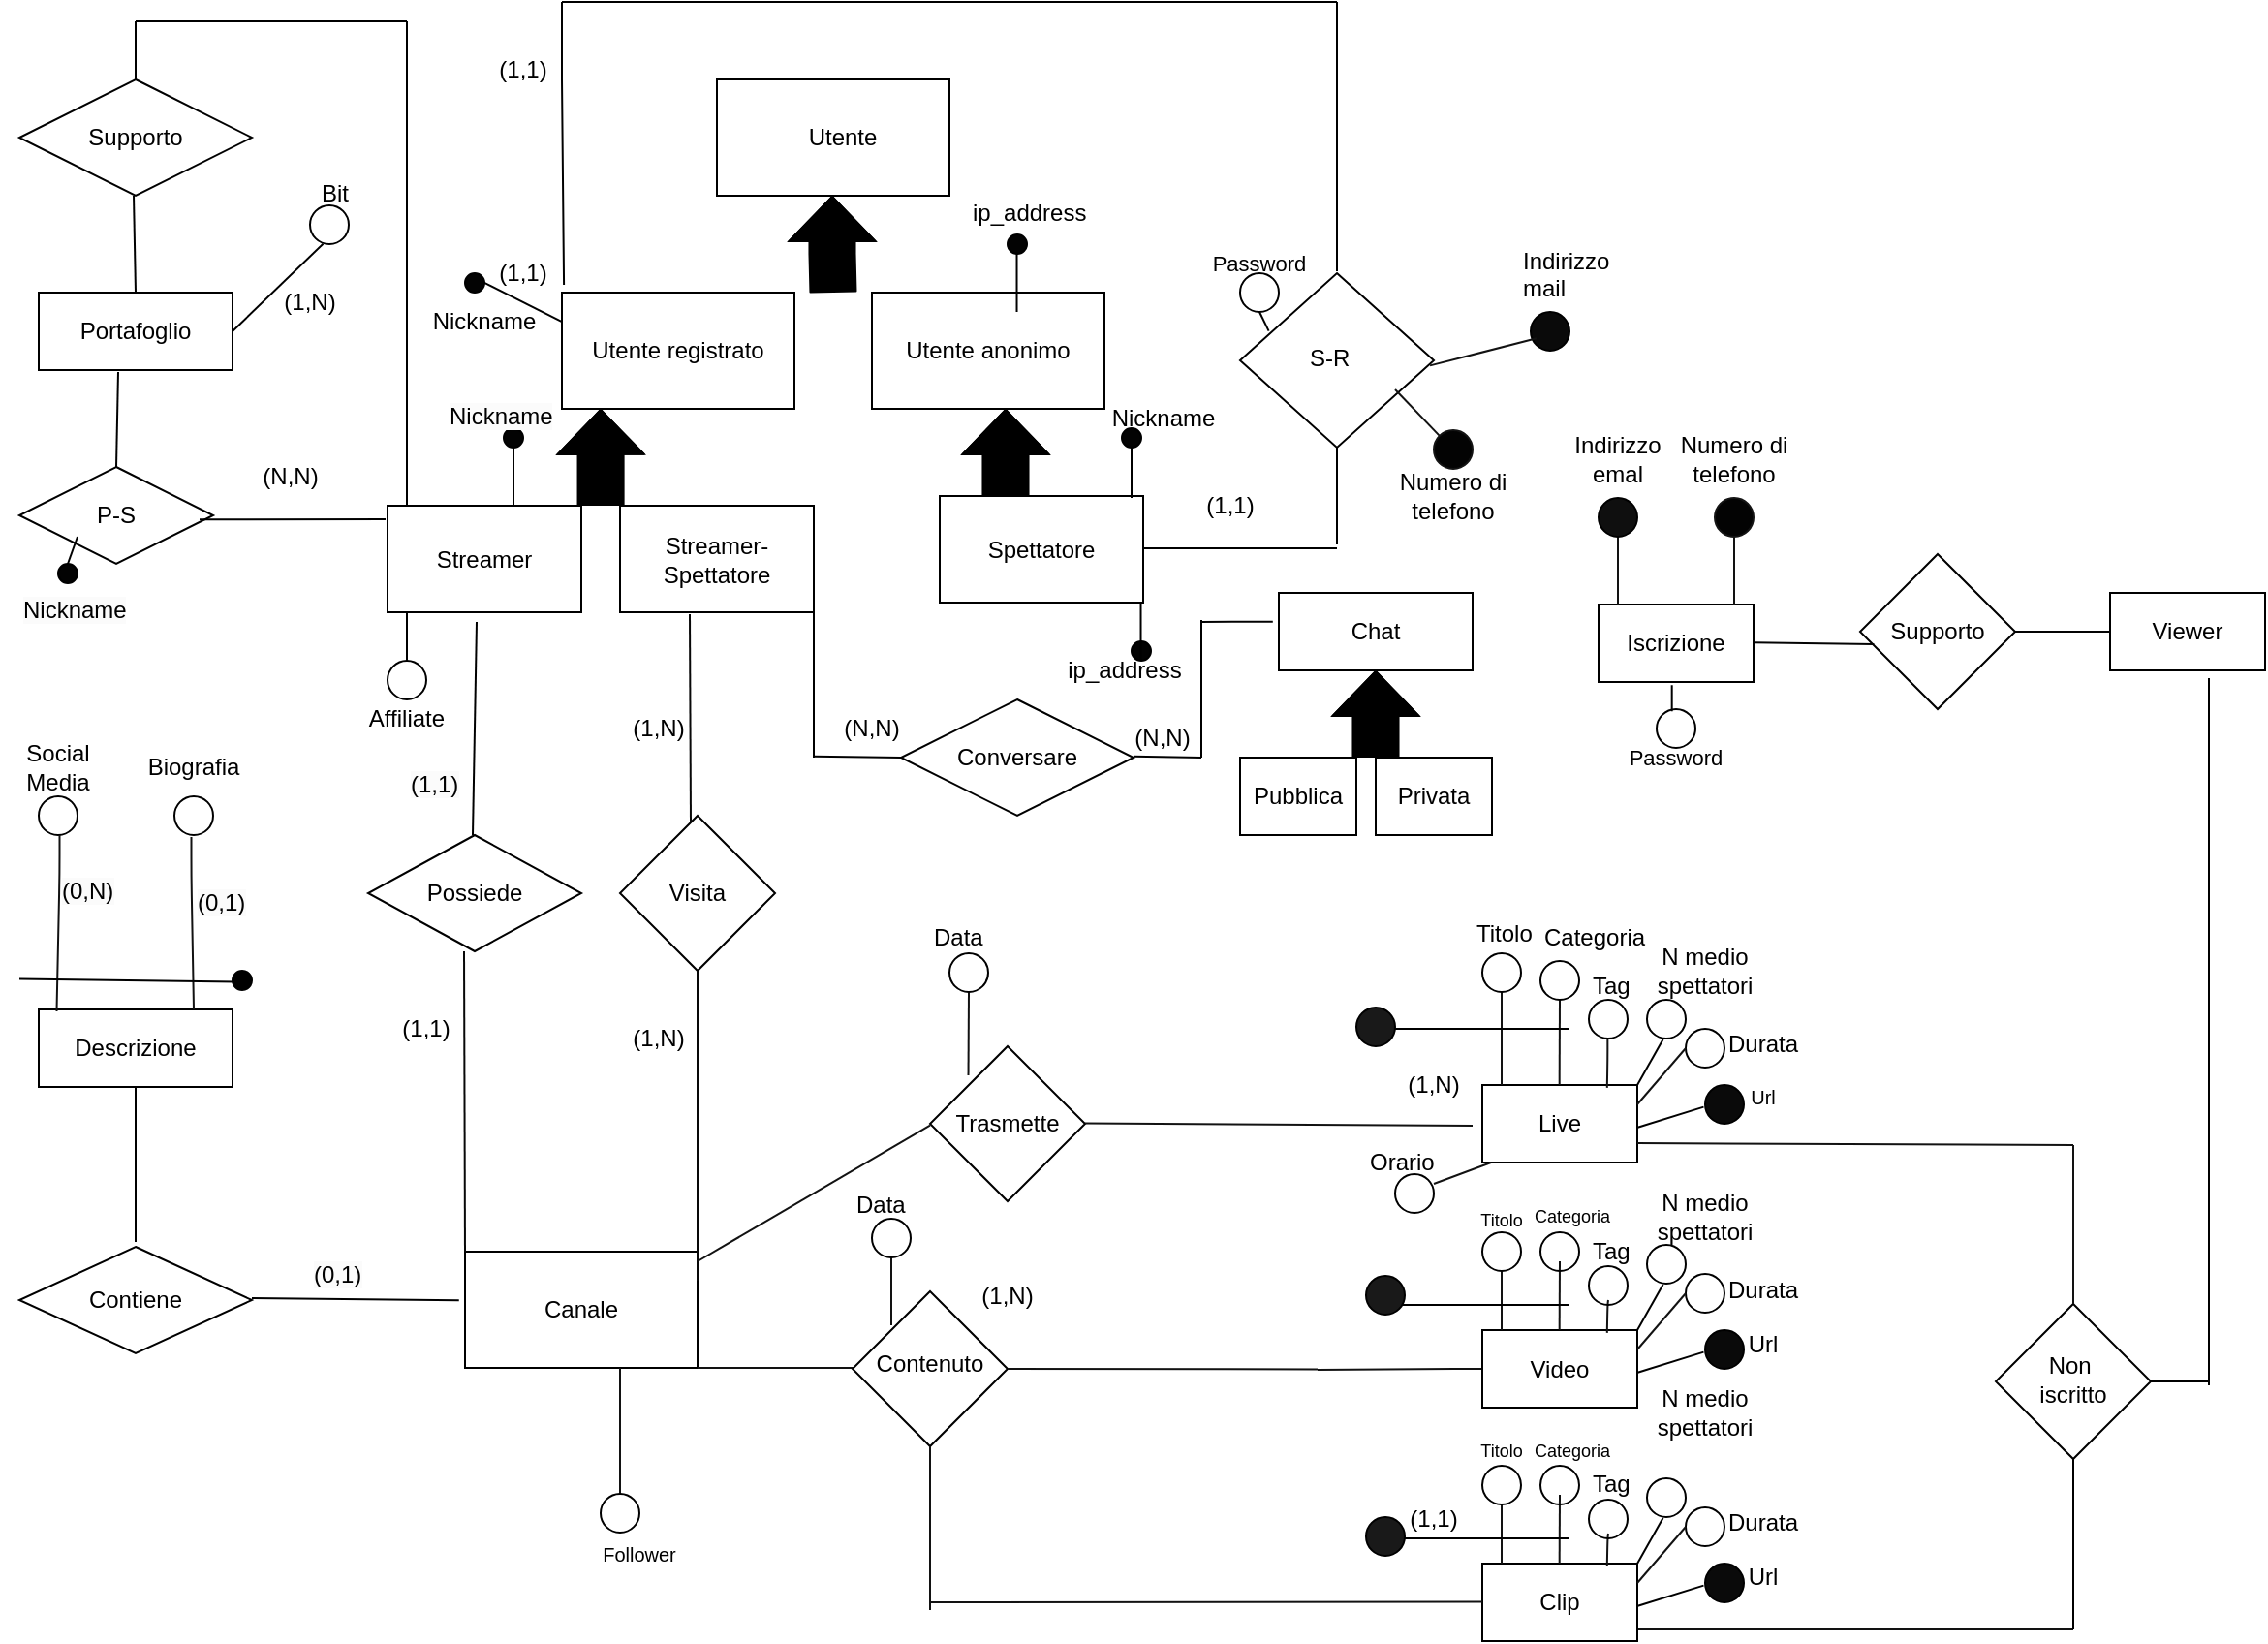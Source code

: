 <mxfile version="22.0.8" type="github">
  <diagram name="Page-1" id="MS3F0-jO2fXdgPo8Lo6S">
    <mxGraphModel dx="575" dy="377" grid="1" gridSize="10" guides="1" tooltips="1" connect="1" arrows="1" fold="1" page="1" pageScale="1" pageWidth="1169" pageHeight="1654" math="0" shadow="0">
      <root>
        <mxCell id="0" />
        <mxCell id="1" parent="0" />
        <mxCell id="3IenMItIxv0-lteJ33fJ-1" value="" style="rounded=0;whiteSpace=wrap;html=1;" parent="1" vertex="1">
          <mxGeometry x="370" y="40" width="120" height="60" as="geometry" />
        </mxCell>
        <mxCell id="3IenMItIxv0-lteJ33fJ-2" value="Utente" style="text;html=1;strokeColor=none;fillColor=none;align=center;verticalAlign=middle;whiteSpace=wrap;rounded=0;" parent="1" vertex="1">
          <mxGeometry x="405" y="55" width="60" height="30" as="geometry" />
        </mxCell>
        <mxCell id="3IenMItIxv0-lteJ33fJ-3" value="" style="shape=flexArrow;endArrow=classic;html=1;width=23.529;endSize=7.318;fillColor=#000000;strokeColor=#000000;" parent="1" edge="1">
          <mxGeometry width="50" height="50" relative="1" as="geometry">
            <mxPoint x="430" y="150" as="sourcePoint" />
            <mxPoint x="429.5" y="100" as="targetPoint" />
            <Array as="points">
              <mxPoint x="429.5" y="130" />
            </Array>
          </mxGeometry>
        </mxCell>
        <mxCell id="3IenMItIxv0-lteJ33fJ-4" value="Spettatore" style="rounded=0;whiteSpace=wrap;html=1;" parent="1" vertex="1">
          <mxGeometry x="485" y="255" width="105" height="55" as="geometry" />
        </mxCell>
        <mxCell id="3IenMItIxv0-lteJ33fJ-5" value="Streamer-Spettatore" style="rounded=0;whiteSpace=wrap;html=1;" parent="1" vertex="1">
          <mxGeometry x="320" y="260" width="100" height="55" as="geometry" />
        </mxCell>
        <mxCell id="3IenMItIxv0-lteJ33fJ-6" value="Streamer" style="rounded=0;whiteSpace=wrap;html=1;" parent="1" vertex="1">
          <mxGeometry x="200" y="260" width="100" height="55" as="geometry" />
        </mxCell>
        <mxCell id="3IenMItIxv0-lteJ33fJ-12" value="Canale&lt;br&gt;" style="rounded=0;whiteSpace=wrap;html=1;" parent="1" vertex="1">
          <mxGeometry x="240" y="645" width="120" height="60" as="geometry" />
        </mxCell>
        <mxCell id="3IenMItIxv0-lteJ33fJ-15" value="" style="endArrow=none;html=1;strokeColor=#080808;strokeWidth=1;entryX=0.45;entryY=1;entryDx=0;entryDy=0;entryPerimeter=0;exitX=0;exitY=0;exitDx=0;exitDy=0;" parent="1" source="3IenMItIxv0-lteJ33fJ-12" target="aLuPOI9P567OgMAXJeuT-25" edge="1">
          <mxGeometry width="50" height="50" relative="1" as="geometry">
            <mxPoint x="240" y="630" as="sourcePoint" />
            <mxPoint x="170" y="480" as="targetPoint" />
            <Array as="points" />
          </mxGeometry>
        </mxCell>
        <mxCell id="3IenMItIxv0-lteJ33fJ-17" value="" style="endArrow=none;html=1;" parent="1" edge="1">
          <mxGeometry width="50" height="50" relative="1" as="geometry">
            <mxPoint x="280" y="377.5" as="sourcePoint" />
            <mxPoint x="280" y="377.5" as="targetPoint" />
          </mxGeometry>
        </mxCell>
        <mxCell id="3IenMItIxv0-lteJ33fJ-22" value="" style="ellipse;whiteSpace=wrap;html=1;aspect=fixed;fillColor=#0A0A0A;strokeColor=#000000;" parent="1" vertex="1">
          <mxGeometry x="790" y="160" width="20" height="20" as="geometry" />
        </mxCell>
        <mxCell id="3IenMItIxv0-lteJ33fJ-29" value="" style="endArrow=none;html=1;fontColor=default;labelBackgroundColor=default;strokeColor=#121212;strokeWidth=1;" parent="1" edge="1">
          <mxGeometry width="50" height="50" relative="1" as="geometry">
            <mxPoint x="450" y="705.02" as="sourcePoint" />
            <mxPoint x="360" y="705.02" as="targetPoint" />
            <Array as="points" />
          </mxGeometry>
        </mxCell>
        <mxCell id="3IenMItIxv0-lteJ33fJ-30" value="" style="rhombus;whiteSpace=wrap;html=1;" parent="1" vertex="1">
          <mxGeometry x="440" y="665.5" width="80" height="80" as="geometry" />
        </mxCell>
        <mxCell id="3IenMItIxv0-lteJ33fJ-31" value="Contenuto" style="text;html=1;strokeColor=none;fillColor=none;align=center;verticalAlign=middle;whiteSpace=wrap;rounded=0;" parent="1" vertex="1">
          <mxGeometry x="450" y="688" width="60" height="30" as="geometry" />
        </mxCell>
        <mxCell id="3IenMItIxv0-lteJ33fJ-32" value="" style="endArrow=none;html=1;fontColor=default;labelBackgroundColor=default;strokeColor=#121212;strokeWidth=1;entryX=0.5;entryY=1;entryDx=0;entryDy=0;" parent="1" target="3IenMItIxv0-lteJ33fJ-33" edge="1">
          <mxGeometry width="50" height="50" relative="1" as="geometry">
            <mxPoint x="460" y="683" as="sourcePoint" />
            <mxPoint x="460" y="643" as="targetPoint" />
            <Array as="points" />
          </mxGeometry>
        </mxCell>
        <mxCell id="3IenMItIxv0-lteJ33fJ-33" value="" style="ellipse;whiteSpace=wrap;html=1;aspect=fixed;fillColor=none;strokeColor=#000000;" parent="1" vertex="1">
          <mxGeometry x="450" y="628" width="20" height="20" as="geometry" />
        </mxCell>
        <mxCell id="3IenMItIxv0-lteJ33fJ-34" value="&lt;font color=&quot;#000000&quot;&gt;Data&lt;br&gt;&lt;br&gt;&lt;/font&gt;" style="text;html=1;strokeColor=none;fillColor=none;align=left;verticalAlign=middle;whiteSpace=wrap;rounded=0;" parent="1" vertex="1">
          <mxGeometry x="440" y="613" width="60" height="30" as="geometry" />
        </mxCell>
        <mxCell id="3IenMItIxv0-lteJ33fJ-52" value="Live" style="rounded=0;whiteSpace=wrap;html=1;" parent="1" vertex="1">
          <mxGeometry x="765" y="559" width="80" height="40" as="geometry" />
        </mxCell>
        <mxCell id="3IenMItIxv0-lteJ33fJ-54" value="" style="endArrow=none;html=1;fontColor=default;labelBackgroundColor=default;strokeColor=#121212;strokeWidth=1;entryX=0.5;entryY=1;entryDx=0;entryDy=0;" parent="1" target="3IenMItIxv0-lteJ33fJ-56" edge="1">
          <mxGeometry width="50" height="50" relative="1" as="geometry">
            <mxPoint x="775" y="559" as="sourcePoint" />
            <mxPoint x="775" y="539" as="targetPoint" />
            <Array as="points" />
          </mxGeometry>
        </mxCell>
        <mxCell id="3IenMItIxv0-lteJ33fJ-55" value="" style="endArrow=none;html=1;fontColor=default;labelBackgroundColor=default;strokeColor=#121212;strokeWidth=1;entryX=0.5;entryY=1;entryDx=0;entryDy=0;" parent="1" target="3IenMItIxv0-lteJ33fJ-57" edge="1">
          <mxGeometry width="50" height="50" relative="1" as="geometry">
            <mxPoint x="804.83" y="559" as="sourcePoint" />
            <mxPoint x="804.83" y="539" as="targetPoint" />
            <Array as="points" />
          </mxGeometry>
        </mxCell>
        <mxCell id="3IenMItIxv0-lteJ33fJ-56" value="" style="ellipse;whiteSpace=wrap;html=1;aspect=fixed;fillColor=none;strokeColor=#000000;" parent="1" vertex="1">
          <mxGeometry x="765" y="491" width="20" height="20" as="geometry" />
        </mxCell>
        <mxCell id="3IenMItIxv0-lteJ33fJ-57" value="" style="ellipse;whiteSpace=wrap;html=1;aspect=fixed;fillColor=none;strokeColor=#000000;" parent="1" vertex="1">
          <mxGeometry x="795" y="495" width="20" height="20" as="geometry" />
        </mxCell>
        <mxCell id="3IenMItIxv0-lteJ33fJ-58" value="&lt;font color=&quot;#000000&quot;&gt;Titolo&lt;br&gt;&lt;/font&gt;" style="text;html=1;strokeColor=none;fillColor=none;align=left;verticalAlign=middle;whiteSpace=wrap;rounded=0;" parent="1" vertex="1">
          <mxGeometry x="760" y="471" width="30" height="20" as="geometry" />
        </mxCell>
        <mxCell id="3IenMItIxv0-lteJ33fJ-59" value="&lt;font color=&quot;#000000&quot;&gt;Durata&lt;br&gt;&lt;br&gt;&lt;/font&gt;" style="text;html=1;strokeColor=none;fillColor=none;align=left;verticalAlign=middle;whiteSpace=wrap;rounded=0;" parent="1" vertex="1">
          <mxGeometry x="890" y="545" width="30" as="geometry" />
        </mxCell>
        <mxCell id="3IenMItIxv0-lteJ33fJ-60" value="" style="endArrow=none;html=1;fontColor=default;labelBackgroundColor=default;strokeColor=#121212;strokeWidth=1;exitX=0.805;exitY=0.036;exitDx=0;exitDy=0;exitPerimeter=0;" parent="1" source="3IenMItIxv0-lteJ33fJ-52" edge="1">
          <mxGeometry width="50" height="50" relative="1" as="geometry">
            <mxPoint x="829.67" y="555" as="sourcePoint" />
            <mxPoint x="829.67" y="535" as="targetPoint" />
            <Array as="points">
              <mxPoint x="829.67" y="546" />
            </Array>
          </mxGeometry>
        </mxCell>
        <mxCell id="3IenMItIxv0-lteJ33fJ-61" value="" style="ellipse;whiteSpace=wrap;html=1;aspect=fixed;fillColor=none;strokeColor=#000000;" parent="1" vertex="1">
          <mxGeometry x="820" y="515" width="20" height="20" as="geometry" />
        </mxCell>
        <mxCell id="3IenMItIxv0-lteJ33fJ-62" value="&lt;font color=&quot;#000000&quot;&gt;Tag&lt;br&gt;&lt;br&gt;&lt;/font&gt;" style="text;html=1;strokeColor=none;fillColor=none;align=left;verticalAlign=middle;whiteSpace=wrap;rounded=0;" parent="1" vertex="1">
          <mxGeometry x="820" y="515" width="10" as="geometry" />
        </mxCell>
        <mxCell id="3IenMItIxv0-lteJ33fJ-63" value="" style="ellipse;whiteSpace=wrap;html=1;aspect=fixed;fillColor=default;strokeColor=#000000;" parent="1" vertex="1">
          <mxGeometry x="870" y="530" width="20" height="20" as="geometry" />
        </mxCell>
        <mxCell id="3IenMItIxv0-lteJ33fJ-64" value="" style="endArrow=none;html=1;fontColor=default;labelBackgroundColor=default;strokeColor=#121212;strokeWidth=1;exitX=0;exitY=0.5;exitDx=0;exitDy=0;entryX=1;entryY=0.25;entryDx=0;entryDy=0;" parent="1" source="3IenMItIxv0-lteJ33fJ-63" target="3IenMItIxv0-lteJ33fJ-52" edge="1">
          <mxGeometry width="50" height="50" relative="1" as="geometry">
            <mxPoint x="854.83" y="574" as="sourcePoint" />
            <mxPoint x="854.83" y="554" as="targetPoint" />
            <Array as="points" />
          </mxGeometry>
        </mxCell>
        <mxCell id="3IenMItIxv0-lteJ33fJ-65" value="&lt;font color=&quot;#000000&quot;&gt;Categoria&lt;br&gt;&lt;br&gt;&lt;/font&gt;" style="text;html=1;strokeColor=none;fillColor=none;align=left;verticalAlign=middle;whiteSpace=wrap;rounded=0;" parent="1" vertex="1">
          <mxGeometry x="795" y="490" width="10" as="geometry" />
        </mxCell>
        <mxCell id="3IenMItIxv0-lteJ33fJ-99" value="" style="rhombus;whiteSpace=wrap;html=1;" parent="1" vertex="1">
          <mxGeometry x="1030" y="672" width="80" height="80" as="geometry" />
        </mxCell>
        <mxCell id="3IenMItIxv0-lteJ33fJ-100" value="Non&amp;nbsp;&lt;br&gt;iscritto" style="text;html=1;strokeColor=none;fillColor=none;align=center;verticalAlign=middle;whiteSpace=wrap;rounded=0;" parent="1" vertex="1">
          <mxGeometry x="1040" y="695.5" width="60" height="30" as="geometry" />
        </mxCell>
        <mxCell id="3IenMItIxv0-lteJ33fJ-102" value="" style="endArrow=none;html=1;fontColor=default;labelBackgroundColor=default;strokeColor=#121212;strokeWidth=1;entryX=1;entryY=0.75;entryDx=0;entryDy=0;" parent="1" target="3IenMItIxv0-lteJ33fJ-52" edge="1">
          <mxGeometry width="50" height="50" relative="1" as="geometry">
            <mxPoint x="1070" y="590" as="sourcePoint" />
            <mxPoint x="850" y="589" as="targetPoint" />
            <Array as="points" />
          </mxGeometry>
        </mxCell>
        <mxCell id="3IenMItIxv0-lteJ33fJ-103" value="" style="endArrow=none;html=1;fontColor=default;labelBackgroundColor=default;strokeColor=#121212;strokeWidth=1;" parent="1" edge="1">
          <mxGeometry width="50" height="50" relative="1" as="geometry">
            <mxPoint x="1070" y="840" as="sourcePoint" />
            <mxPoint x="845" y="840" as="targetPoint" />
            <Array as="points" />
          </mxGeometry>
        </mxCell>
        <mxCell id="3IenMItIxv0-lteJ33fJ-107" value="Viewer" style="rounded=0;whiteSpace=wrap;html=1;" parent="1" vertex="1">
          <mxGeometry x="1089" y="305" width="80" height="40" as="geometry" />
        </mxCell>
        <mxCell id="3IenMItIxv0-lteJ33fJ-108" value="" style="rhombus;whiteSpace=wrap;html=1;" parent="1" vertex="1">
          <mxGeometry x="960" y="285" width="80" height="80" as="geometry" />
        </mxCell>
        <mxCell id="3IenMItIxv0-lteJ33fJ-109" value="Supporto" style="text;html=1;strokeColor=none;fillColor=none;align=center;verticalAlign=middle;whiteSpace=wrap;rounded=0;" parent="1" vertex="1">
          <mxGeometry x="970" y="310" width="60" height="30" as="geometry" />
        </mxCell>
        <mxCell id="3IenMItIxv0-lteJ33fJ-110" value="" style="endArrow=none;html=1;strokeColor=#030303;strokeWidth=1;entryX=1;entryY=0.5;entryDx=0;entryDy=0;exitX=0;exitY=0.5;exitDx=0;exitDy=0;" parent="1" source="3IenMItIxv0-lteJ33fJ-107" edge="1">
          <mxGeometry width="50" height="50" relative="1" as="geometry">
            <mxPoint x="1080" y="325" as="sourcePoint" />
            <mxPoint x="1040" y="325" as="targetPoint" />
            <Array as="points" />
          </mxGeometry>
        </mxCell>
        <mxCell id="3IenMItIxv0-lteJ33fJ-111" value="" style="endArrow=none;html=1;strokeColor=#030303;strokeWidth=1;exitX=0.09;exitY=0.582;exitDx=0;exitDy=0;exitPerimeter=0;" parent="1" edge="1">
          <mxGeometry width="50" height="50" relative="1" as="geometry">
            <mxPoint x="967.2" y="331.56" as="sourcePoint" />
            <mxPoint x="905" y="330.67" as="targetPoint" />
            <Array as="points" />
          </mxGeometry>
        </mxCell>
        <mxCell id="3IenMItIxv0-lteJ33fJ-112" value="Iscrizione" style="rounded=0;whiteSpace=wrap;html=1;" parent="1" vertex="1">
          <mxGeometry x="825" y="311" width="80" height="40" as="geometry" />
        </mxCell>
        <mxCell id="3IenMItIxv0-lteJ33fJ-117" value="" style="endArrow=none;html=1;fontColor=default;labelBackgroundColor=default;strokeColor=#121212;strokeWidth=1;" parent="1" edge="1">
          <mxGeometry width="50" height="50" relative="1" as="geometry">
            <mxPoint x="835" y="276" as="sourcePoint" />
            <mxPoint x="835" y="311" as="targetPoint" />
            <Array as="points">
              <mxPoint x="835" y="286" />
            </Array>
          </mxGeometry>
        </mxCell>
        <mxCell id="3IenMItIxv0-lteJ33fJ-118" value="" style="ellipse;whiteSpace=wrap;html=1;aspect=fixed;fillColor=#0F0F0F;" parent="1" vertex="1">
          <mxGeometry x="825" y="256" width="20" height="20" as="geometry" />
        </mxCell>
        <mxCell id="3IenMItIxv0-lteJ33fJ-119" value="&lt;font color=&quot;#000000&quot;&gt;Indirizzo emal&lt;br&gt;&lt;/font&gt;" style="text;html=1;strokeColor=none;fillColor=none;align=center;verticalAlign=middle;whiteSpace=wrap;rounded=0;" parent="1" vertex="1">
          <mxGeometry x="805" y="221" width="60" height="30" as="geometry" />
        </mxCell>
        <mxCell id="3IenMItIxv0-lteJ33fJ-120" value="" style="endArrow=none;html=1;fontColor=default;labelBackgroundColor=default;strokeColor=#121212;strokeWidth=1;" parent="1" edge="1">
          <mxGeometry width="50" height="50" relative="1" as="geometry">
            <mxPoint x="895" y="276" as="sourcePoint" />
            <mxPoint x="895" y="311" as="targetPoint" />
            <Array as="points" />
          </mxGeometry>
        </mxCell>
        <mxCell id="3IenMItIxv0-lteJ33fJ-121" value="" style="ellipse;whiteSpace=wrap;html=1;aspect=fixed;strokeColor=#141414;fillColor=#030303;" parent="1" vertex="1">
          <mxGeometry x="885" y="256" width="20" height="20" as="geometry" />
        </mxCell>
        <mxCell id="3IenMItIxv0-lteJ33fJ-122" value="&lt;font color=&quot;#000000&quot;&gt;Numero di telefono&lt;br&gt;&lt;/font&gt;" style="text;html=1;strokeColor=none;fillColor=none;align=center;verticalAlign=middle;whiteSpace=wrap;rounded=0;" parent="1" vertex="1">
          <mxGeometry x="865" y="221" width="60" height="30" as="geometry" />
        </mxCell>
        <mxCell id="3IenMItIxv0-lteJ33fJ-123" value="Utente anonimo" style="rounded=0;whiteSpace=wrap;html=1;" parent="1" vertex="1">
          <mxGeometry x="450" y="150" width="120" height="60" as="geometry" />
        </mxCell>
        <mxCell id="3IenMItIxv0-lteJ33fJ-125" value="Utente registrato" style="rounded=0;whiteSpace=wrap;html=1;" parent="1" vertex="1">
          <mxGeometry x="290" y="150" width="120" height="60" as="geometry" />
        </mxCell>
        <mxCell id="3IenMItIxv0-lteJ33fJ-126" value="" style="shape=flexArrow;endArrow=classic;html=1;width=23.529;endSize=7.318;fillColor=#000000;strokeColor=#000000;entryX=0.583;entryY=1;entryDx=0;entryDy=0;entryPerimeter=0;" parent="1" edge="1">
          <mxGeometry width="50" height="50" relative="1" as="geometry">
            <mxPoint x="310.04" y="260" as="sourcePoint" />
            <mxPoint x="310" y="210" as="targetPoint" />
            <Array as="points">
              <mxPoint x="310.04" y="230" />
            </Array>
          </mxGeometry>
        </mxCell>
        <mxCell id="3IenMItIxv0-lteJ33fJ-129" value="" style="rhombus;whiteSpace=wrap;html=1;" parent="1" vertex="1">
          <mxGeometry x="320" y="420" width="80" height="80" as="geometry" />
        </mxCell>
        <mxCell id="3IenMItIxv0-lteJ33fJ-130" value="Visita" style="text;html=1;strokeColor=none;fillColor=none;align=center;verticalAlign=middle;whiteSpace=wrap;rounded=0;" parent="1" vertex="1">
          <mxGeometry x="330" y="445" width="60" height="30" as="geometry" />
        </mxCell>
        <mxCell id="3IenMItIxv0-lteJ33fJ-140" value="(1,N)" style="text;html=1;strokeColor=none;fillColor=none;align=center;verticalAlign=middle;whiteSpace=wrap;rounded=0;" parent="1" vertex="1">
          <mxGeometry x="310" y="520" width="60" height="30" as="geometry" />
        </mxCell>
        <mxCell id="3IenMItIxv0-lteJ33fJ-145" value="(1,N)" style="text;html=1;strokeColor=none;fillColor=none;align=center;verticalAlign=middle;whiteSpace=wrap;rounded=0;" parent="1" vertex="1">
          <mxGeometry x="490" y="653" width="60" height="30" as="geometry" />
        </mxCell>
        <mxCell id="3IenMItIxv0-lteJ33fJ-147" value="(1,N)" style="text;html=1;strokeColor=none;fillColor=none;align=center;verticalAlign=middle;whiteSpace=wrap;rounded=0;" parent="1" vertex="1">
          <mxGeometry x="710" y="544" width="60" height="30" as="geometry" />
        </mxCell>
        <mxCell id="aLuPOI9P567OgMAXJeuT-4" value="" style="rhombus;whiteSpace=wrap;html=1;" parent="1" vertex="1">
          <mxGeometry x="640" y="140" width="100" height="90" as="geometry" />
        </mxCell>
        <mxCell id="aLuPOI9P567OgMAXJeuT-6" value="" style="shape=flexArrow;endArrow=classic;html=1;width=23.529;endSize=7.318;fillColor=#000000;strokeColor=#000000;" parent="1" edge="1">
          <mxGeometry width="50" height="50" relative="1" as="geometry">
            <mxPoint x="519" y="255" as="sourcePoint" />
            <mxPoint x="519" y="210" as="targetPoint" />
            <Array as="points">
              <mxPoint x="519" y="225" />
            </Array>
          </mxGeometry>
        </mxCell>
        <mxCell id="aLuPOI9P567OgMAXJeuT-8" value="" style="endArrow=none;html=1;rounded=0;" parent="1" edge="1">
          <mxGeometry relative="1" as="geometry">
            <mxPoint x="690" y="139" as="sourcePoint" />
            <mxPoint x="690" as="targetPoint" />
            <Array as="points">
              <mxPoint x="690" y="70" />
            </Array>
          </mxGeometry>
        </mxCell>
        <mxCell id="aLuPOI9P567OgMAXJeuT-9" value="" style="endArrow=none;html=1;rounded=0;" parent="1" edge="1">
          <mxGeometry relative="1" as="geometry">
            <mxPoint x="530" as="sourcePoint" />
            <mxPoint x="690" as="targetPoint" />
            <Array as="points">
              <mxPoint x="610" />
            </Array>
          </mxGeometry>
        </mxCell>
        <mxCell id="aLuPOI9P567OgMAXJeuT-10" value="" style="endArrow=none;html=1;rounded=0;" parent="1" edge="1">
          <mxGeometry relative="1" as="geometry">
            <mxPoint x="380" as="sourcePoint" />
            <mxPoint x="540" as="targetPoint" />
            <Array as="points" />
          </mxGeometry>
        </mxCell>
        <mxCell id="aLuPOI9P567OgMAXJeuT-11" value="" style="endArrow=none;html=1;rounded=0;" parent="1" edge="1">
          <mxGeometry relative="1" as="geometry">
            <mxPoint x="290" as="sourcePoint" />
            <mxPoint x="380" as="targetPoint" />
            <Array as="points">
              <mxPoint x="300" />
            </Array>
          </mxGeometry>
        </mxCell>
        <mxCell id="aLuPOI9P567OgMAXJeuT-12" value="" style="endArrow=none;html=1;rounded=0;exitX=0.092;exitY=-0.067;exitDx=0;exitDy=0;exitPerimeter=0;" parent="1" edge="1">
          <mxGeometry relative="1" as="geometry">
            <mxPoint x="291.04" y="145.98" as="sourcePoint" />
            <mxPoint x="290" as="targetPoint" />
            <Array as="points">
              <mxPoint x="290" y="40" />
            </Array>
          </mxGeometry>
        </mxCell>
        <mxCell id="aLuPOI9P567OgMAXJeuT-13" value="" style="endArrow=none;html=1;rounded=0;" parent="1" edge="1">
          <mxGeometry relative="1" as="geometry">
            <mxPoint x="590" y="282" as="sourcePoint" />
            <mxPoint x="690" y="282" as="targetPoint" />
            <Array as="points">
              <mxPoint x="670" y="282" />
            </Array>
          </mxGeometry>
        </mxCell>
        <mxCell id="aLuPOI9P567OgMAXJeuT-14" value="" style="endArrow=none;html=1;rounded=0;" parent="1" edge="1">
          <mxGeometry relative="1" as="geometry">
            <mxPoint x="690" y="230" as="sourcePoint" />
            <mxPoint x="690" y="280" as="targetPoint" />
            <Array as="points">
              <mxPoint x="690" y="230" />
            </Array>
          </mxGeometry>
        </mxCell>
        <mxCell id="aLuPOI9P567OgMAXJeuT-16" value="S-R" style="text;strokeColor=none;fillColor=none;spacingLeft=4;spacingRight=4;overflow=hidden;rotatable=0;points=[[0,0.5],[1,0.5]];portConstraint=eastwest;fontSize=12;whiteSpace=wrap;html=1;" parent="1" vertex="1">
          <mxGeometry x="670" y="170" width="40" height="30" as="geometry" />
        </mxCell>
        <mxCell id="aLuPOI9P567OgMAXJeuT-17" value="" style="endArrow=none;html=1;fontColor=default;labelBackgroundColor=default;strokeColor=#121212;strokeWidth=1;entryX=0.15;entryY=0.683;entryDx=0;entryDy=0;entryPerimeter=0;exitX=0.98;exitY=0.53;exitDx=0;exitDy=0;exitPerimeter=0;" parent="1" source="aLuPOI9P567OgMAXJeuT-4" target="3IenMItIxv0-lteJ33fJ-22" edge="1">
          <mxGeometry width="50" height="50" relative="1" as="geometry">
            <mxPoint x="735" y="185" as="sourcePoint" />
            <mxPoint x="785" y="175" as="targetPoint" />
            <Array as="points" />
          </mxGeometry>
        </mxCell>
        <mxCell id="aLuPOI9P567OgMAXJeuT-18" value="Indirizzo&lt;br&gt;mail" style="text;strokeColor=none;fillColor=none;spacingLeft=4;spacingRight=4;overflow=hidden;rotatable=0;points=[[0,0.5],[1,0.5]];portConstraint=eastwest;fontSize=12;whiteSpace=wrap;html=1;" parent="1" vertex="1">
          <mxGeometry x="780" y="120" width="70" height="30" as="geometry" />
        </mxCell>
        <mxCell id="aLuPOI9P567OgMAXJeuT-24" value="" style="endArrow=none;html=1;rounded=0;" parent="1" edge="1">
          <mxGeometry relative="1" as="geometry">
            <mxPoint x="246" y="320" as="sourcePoint" />
            <mxPoint x="244" y="430" as="targetPoint" />
            <Array as="points" />
          </mxGeometry>
        </mxCell>
        <mxCell id="aLuPOI9P567OgMAXJeuT-25" value="Possiede" style="shape=rhombus;perimeter=rhombusPerimeter;whiteSpace=wrap;html=1;align=center;" parent="1" vertex="1">
          <mxGeometry x="190" y="430" width="110" height="60" as="geometry" />
        </mxCell>
        <mxCell id="aLuPOI9P567OgMAXJeuT-26" value="Descrizione" style="whiteSpace=wrap;html=1;align=center;" parent="1" vertex="1">
          <mxGeometry x="20" y="520" width="100" height="40" as="geometry" />
        </mxCell>
        <mxCell id="aLuPOI9P567OgMAXJeuT-27" value="" style="endArrow=none;html=1;strokeColor=#080808;strokeWidth=1;entryX=0.5;entryY=1;entryDx=0;entryDy=0;exitX=0;exitY=0;exitDx=0;exitDy=0;" parent="1" target="3IenMItIxv0-lteJ33fJ-129" edge="1">
          <mxGeometry width="50" height="50" relative="1" as="geometry">
            <mxPoint x="360" y="660" as="sourcePoint" />
            <mxPoint x="344" y="510" as="targetPoint" />
            <Array as="points" />
          </mxGeometry>
        </mxCell>
        <mxCell id="aLuPOI9P567OgMAXJeuT-29" value="" style="endArrow=none;html=1;strokeColor=#080808;strokeWidth=1;exitX=0;exitY=0;exitDx=0;exitDy=0;entryX=0.36;entryY=1.018;entryDx=0;entryDy=0;entryPerimeter=0;" parent="1" target="3IenMItIxv0-lteJ33fJ-5" edge="1">
          <mxGeometry width="50" height="50" relative="1" as="geometry">
            <mxPoint x="356.5" y="423" as="sourcePoint" />
            <mxPoint x="343.5" y="318" as="targetPoint" />
            <Array as="points" />
          </mxGeometry>
        </mxCell>
        <mxCell id="c-TYdn2miSiZAmIjHGxK-1" value="Contiene" style="shape=rhombus;perimeter=rhombusPerimeter;whiteSpace=wrap;html=1;align=center;" parent="1" vertex="1">
          <mxGeometry x="10" y="642.5" width="120" height="55" as="geometry" />
        </mxCell>
        <mxCell id="c-TYdn2miSiZAmIjHGxK-3" value="" style="endArrow=none;html=1;rounded=0;entryX=0.5;entryY=1;entryDx=0;entryDy=0;" parent="1" target="aLuPOI9P567OgMAXJeuT-26" edge="1">
          <mxGeometry relative="1" as="geometry">
            <mxPoint x="70" y="640" as="sourcePoint" />
            <mxPoint x="140" y="636" as="targetPoint" />
          </mxGeometry>
        </mxCell>
        <mxCell id="c-TYdn2miSiZAmIjHGxK-6" value="" style="endArrow=none;html=1;rounded=0;entryX=-0.026;entryY=0.419;entryDx=0;entryDy=0;entryPerimeter=0;" parent="1" target="3IenMItIxv0-lteJ33fJ-12" edge="1">
          <mxGeometry relative="1" as="geometry">
            <mxPoint x="130" y="669" as="sourcePoint" />
            <mxPoint x="230" y="670" as="targetPoint" />
          </mxGeometry>
        </mxCell>
        <mxCell id="c-TYdn2miSiZAmIjHGxK-9" value="" style="ellipse;whiteSpace=wrap;html=1;aspect=fixed;fillColor=default;strokeColor=#000000;" parent="1" vertex="1">
          <mxGeometry x="20" y="410" width="20" height="20" as="geometry" />
        </mxCell>
        <mxCell id="c-TYdn2miSiZAmIjHGxK-12" value="" style="ellipse;whiteSpace=wrap;html=1;aspect=fixed;fillColor=default;strokeColor=#000000;" parent="1" vertex="1">
          <mxGeometry x="90" y="410" width="20" height="20" as="geometry" />
        </mxCell>
        <mxCell id="c-TYdn2miSiZAmIjHGxK-13" value="" style="endArrow=none;html=1;fontColor=default;labelBackgroundColor=default;strokeColor=#121212;strokeWidth=1;exitX=0.08;exitY=-0.1;exitDx=0;exitDy=0;exitPerimeter=0;" parent="1" edge="1">
          <mxGeometry width="50" height="50" relative="1" as="geometry">
            <mxPoint x="29.25" y="521" as="sourcePoint" />
            <mxPoint x="30.75" y="430" as="targetPoint" />
            <Array as="points">
              <mxPoint x="30.75" y="450" />
            </Array>
          </mxGeometry>
        </mxCell>
        <mxCell id="c-TYdn2miSiZAmIjHGxK-14" value="" style="endArrow=none;html=1;fontColor=default;labelBackgroundColor=default;strokeColor=#121212;strokeWidth=1;" parent="1" edge="1">
          <mxGeometry width="50" height="50" relative="1" as="geometry">
            <mxPoint x="100" y="520" as="sourcePoint" />
            <mxPoint x="98.75" y="431" as="targetPoint" />
            <Array as="points">
              <mxPoint x="98.75" y="451" />
            </Array>
          </mxGeometry>
        </mxCell>
        <mxCell id="c-TYdn2miSiZAmIjHGxK-15" value="Social&lt;br&gt;Media" style="text;html=1;strokeColor=none;fillColor=none;align=center;verticalAlign=middle;whiteSpace=wrap;rounded=0;" parent="1" vertex="1">
          <mxGeometry y="380" width="60" height="30" as="geometry" />
        </mxCell>
        <mxCell id="c-TYdn2miSiZAmIjHGxK-16" value="Biografia" style="text;html=1;strokeColor=none;fillColor=none;align=center;verticalAlign=middle;whiteSpace=wrap;rounded=0;" parent="1" vertex="1">
          <mxGeometry x="70" y="380" width="60" height="30" as="geometry" />
        </mxCell>
        <mxCell id="c-TYdn2miSiZAmIjHGxK-18" value="Portafoglio" style="whiteSpace=wrap;html=1;align=center;" parent="1" vertex="1">
          <mxGeometry x="20" y="150" width="100" height="40" as="geometry" />
        </mxCell>
        <mxCell id="c-TYdn2miSiZAmIjHGxK-19" value="Supporto" style="shape=rhombus;perimeter=rhombusPerimeter;whiteSpace=wrap;html=1;align=center;" parent="1" vertex="1">
          <mxGeometry x="10" y="40" width="120" height="60" as="geometry" />
        </mxCell>
        <mxCell id="c-TYdn2miSiZAmIjHGxK-20" value="P-S" style="shape=rhombus;perimeter=rhombusPerimeter;whiteSpace=wrap;html=1;align=center;" parent="1" vertex="1">
          <mxGeometry x="10" y="240" width="100" height="50" as="geometry" />
        </mxCell>
        <mxCell id="c-TYdn2miSiZAmIjHGxK-22" value="" style="endArrow=none;html=1;rounded=0;entryX=0.5;entryY=0;entryDx=0;entryDy=0;" parent="1" target="c-TYdn2miSiZAmIjHGxK-18" edge="1">
          <mxGeometry relative="1" as="geometry">
            <mxPoint x="69" y="100" as="sourcePoint" />
            <mxPoint x="69" y="141" as="targetPoint" />
          </mxGeometry>
        </mxCell>
        <mxCell id="c-TYdn2miSiZAmIjHGxK-24" value="" style="endArrow=none;html=1;rounded=0;entryX=0.5;entryY=0;entryDx=0;entryDy=0;exitX=0.41;exitY=1.025;exitDx=0;exitDy=0;exitPerimeter=0;" parent="1" source="c-TYdn2miSiZAmIjHGxK-18" target="c-TYdn2miSiZAmIjHGxK-20" edge="1">
          <mxGeometry relative="1" as="geometry">
            <mxPoint x="55" y="190" as="sourcePoint" />
            <mxPoint x="145" y="190" as="targetPoint" />
          </mxGeometry>
        </mxCell>
        <mxCell id="c-TYdn2miSiZAmIjHGxK-25" value="" style="endArrow=none;html=1;rounded=0;entryX=-0.01;entryY=0.127;entryDx=0;entryDy=0;entryPerimeter=0;exitX=0.93;exitY=0.543;exitDx=0;exitDy=0;exitPerimeter=0;" parent="1" source="c-TYdn2miSiZAmIjHGxK-20" target="3IenMItIxv0-lteJ33fJ-6" edge="1">
          <mxGeometry relative="1" as="geometry">
            <mxPoint x="100" y="264.5" as="sourcePoint" />
            <mxPoint x="260" y="264.5" as="targetPoint" />
          </mxGeometry>
        </mxCell>
        <mxCell id="c-TYdn2miSiZAmIjHGxK-26" value="" style="endArrow=none;html=1;rounded=0;entryX=0.338;entryY=0.992;entryDx=0;entryDy=0;entryPerimeter=0;" parent="1" target="c-TYdn2miSiZAmIjHGxK-27" edge="1">
          <mxGeometry width="50" height="50" relative="1" as="geometry">
            <mxPoint x="120" y="170" as="sourcePoint" />
            <mxPoint x="170" y="120" as="targetPoint" />
          </mxGeometry>
        </mxCell>
        <mxCell id="c-TYdn2miSiZAmIjHGxK-27" value="" style="ellipse;whiteSpace=wrap;html=1;aspect=fixed;fillColor=none;strokeColor=#000000;" parent="1" vertex="1">
          <mxGeometry x="160" y="105" width="20" height="20" as="geometry" />
        </mxCell>
        <mxCell id="c-TYdn2miSiZAmIjHGxK-28" value="Bit" style="text;strokeColor=none;fillColor=none;spacingLeft=4;spacingRight=4;overflow=hidden;rotatable=0;points=[[0,0.5],[1,0.5]];portConstraint=eastwest;fontSize=12;whiteSpace=wrap;html=1;" parent="1" vertex="1">
          <mxGeometry x="160" y="85" width="40" height="30" as="geometry" />
        </mxCell>
        <mxCell id="c-TYdn2miSiZAmIjHGxK-31" value="Conversare" style="shape=rhombus;perimeter=rhombusPerimeter;whiteSpace=wrap;html=1;align=center;" parent="1" vertex="1">
          <mxGeometry x="465" y="360" width="120" height="60" as="geometry" />
        </mxCell>
        <mxCell id="c-TYdn2miSiZAmIjHGxK-34" value="Chat" style="whiteSpace=wrap;html=1;align=center;" parent="1" vertex="1">
          <mxGeometry x="660" y="305" width="100" height="40" as="geometry" />
        </mxCell>
        <mxCell id="c-TYdn2miSiZAmIjHGxK-36" value="" style="endArrow=none;html=1;rounded=0;" parent="1" edge="1">
          <mxGeometry relative="1" as="geometry">
            <mxPoint x="585" y="389.43" as="sourcePoint" />
            <mxPoint x="620" y="390" as="targetPoint" />
          </mxGeometry>
        </mxCell>
        <mxCell id="pSGRfioSJ6ThPUgg3c0M-2" value="(1,1)" style="text;html=1;strokeColor=none;fillColor=none;align=center;verticalAlign=middle;whiteSpace=wrap;rounded=0;" parent="1" vertex="1">
          <mxGeometry x="605" y="245" width="60" height="30" as="geometry" />
        </mxCell>
        <mxCell id="pSGRfioSJ6ThPUgg3c0M-3" value="(1,1)" style="text;html=1;strokeColor=none;fillColor=none;align=center;verticalAlign=middle;whiteSpace=wrap;rounded=0;" parent="1" vertex="1">
          <mxGeometry x="240" y="20" width="60" height="30" as="geometry" />
        </mxCell>
        <mxCell id="pSGRfioSJ6ThPUgg3c0M-4" value="(N,N)" style="text;html=1;strokeColor=none;fillColor=none;align=center;verticalAlign=middle;whiteSpace=wrap;rounded=0;" parent="1" vertex="1">
          <mxGeometry x="120" y="230" width="60" height="30" as="geometry" />
        </mxCell>
        <mxCell id="pSGRfioSJ6ThPUgg3c0M-5" value="(1,1)" style="text;html=1;strokeColor=none;fillColor=none;align=center;verticalAlign=middle;whiteSpace=wrap;rounded=0;" parent="1" vertex="1">
          <mxGeometry x="190" y="515" width="60" height="30" as="geometry" />
        </mxCell>
        <mxCell id="pSGRfioSJ6ThPUgg3c0M-6" value="(1,N)" style="text;html=1;strokeColor=none;fillColor=none;align=center;verticalAlign=middle;whiteSpace=wrap;rounded=0;" parent="1" vertex="1">
          <mxGeometry x="310" y="360" width="60" height="30" as="geometry" />
        </mxCell>
        <mxCell id="pSGRfioSJ6ThPUgg3c0M-7" value="&lt;span style=&quot;caret-color: rgb(0, 0, 0); color: rgb(0, 0, 0); font-family: Helvetica; font-size: 12.0px; font-style: normal; font-variant-caps: normal; font-weight: 400; letter-spacing: normal; text-align: center; text-indent: 0px; text-transform: none; word-spacing: 0px; -webkit-text-stroke-width: 0px; background-color: rgb(251, 251, 251); text-decoration: none; float: none; display: inline !important;&quot;&gt;(1,1)&lt;/span&gt;" style="text;whiteSpace=wrap;html=1;" parent="1" vertex="1">
          <mxGeometry x="210" y="390" width="60" height="40" as="geometry" />
        </mxCell>
        <mxCell id="pSGRfioSJ6ThPUgg3c0M-8" value="&lt;span style=&quot;caret-color: rgb(0, 0, 0); color: rgb(0, 0, 0); font-family: Helvetica; font-size: 12.0px; font-style: normal; font-variant-caps: normal; font-weight: 400; letter-spacing: normal; text-align: center; text-indent: 0px; text-transform: none; word-spacing: 0px; -webkit-text-stroke-width: 0px; background-color: rgb(251, 251, 251); text-decoration: none; float: none; display: inline !important;&quot;&gt;(0,1)&lt;/span&gt;" style="text;whiteSpace=wrap;html=1;" parent="1" vertex="1">
          <mxGeometry x="160" y="642.5" width="60" height="40" as="geometry" />
        </mxCell>
        <mxCell id="pSGRfioSJ6ThPUgg3c0M-9" value="&lt;span style=&quot;caret-color: rgb(0, 0, 0); color: rgb(0, 0, 0); font-family: Helvetica; font-size: 12.0px; font-style: normal; font-variant-caps: normal; font-weight: 400; letter-spacing: normal; text-align: center; text-indent: 0px; text-transform: none; word-spacing: 0px; -webkit-text-stroke-width: 0px; background-color: rgb(251, 251, 251); text-decoration: none; float: none; display: inline !important;&quot;&gt;(0,1)&lt;/span&gt;" style="text;whiteSpace=wrap;html=1;" parent="1" vertex="1">
          <mxGeometry x="100" y="451" width="60" height="40" as="geometry" />
        </mxCell>
        <mxCell id="pSGRfioSJ6ThPUgg3c0M-10" value="&lt;span style=&quot;caret-color: rgb(0, 0, 0); color: rgb(0, 0, 0); font-family: Helvetica; font-size: 12.0px; font-style: normal; font-variant-caps: normal; font-weight: 400; letter-spacing: normal; text-align: center; text-indent: 0px; text-transform: none; word-spacing: 0px; -webkit-text-stroke-width: 0px; background-color: rgb(251, 251, 251); text-decoration: none; float: none; display: inline !important;&quot;&gt;(0,N)&lt;/span&gt;" style="text;whiteSpace=wrap;html=1;" parent="1" vertex="1">
          <mxGeometry x="30" y="445" width="60" height="40" as="geometry" />
        </mxCell>
        <mxCell id="pSGRfioSJ6ThPUgg3c0M-20" value="" style="endArrow=none;html=1;rounded=0;entryX=0.414;entryY=1.024;entryDx=0;entryDy=0;entryPerimeter=0;" parent="1" target="pSGRfioSJ6ThPUgg3c0M-21" edge="1">
          <mxGeometry width="50" height="50" relative="1" as="geometry">
            <mxPoint x="845" y="559" as="sourcePoint" />
            <mxPoint x="875" y="529" as="targetPoint" />
          </mxGeometry>
        </mxCell>
        <mxCell id="pSGRfioSJ6ThPUgg3c0M-21" value="" style="ellipse;whiteSpace=wrap;html=1;aspect=fixed;fillColor=default;strokeColor=#000000;" parent="1" vertex="1">
          <mxGeometry x="850" y="515" width="20" height="20" as="geometry" />
        </mxCell>
        <mxCell id="pSGRfioSJ6ThPUgg3c0M-22" value="N medio&lt;br&gt;spettatori" style="text;html=1;strokeColor=none;fillColor=none;align=center;verticalAlign=middle;whiteSpace=wrap;rounded=0;" parent="1" vertex="1">
          <mxGeometry x="850" y="485" width="60" height="30" as="geometry" />
        </mxCell>
        <mxCell id="pSGRfioSJ6ThPUgg3c0M-25" value="" style="endArrow=none;html=1;rounded=0;" parent="1" edge="1">
          <mxGeometry width="50" height="50" relative="1" as="geometry">
            <mxPoint x="710" y="530" as="sourcePoint" />
            <mxPoint x="810" y="530" as="targetPoint" />
          </mxGeometry>
        </mxCell>
        <mxCell id="pSGRfioSJ6ThPUgg3c0M-26" value="" style="ellipse;whiteSpace=wrap;html=1;aspect=fixed;fillColor=#191919;strokeColor=#000000;" parent="1" vertex="1">
          <mxGeometry x="700" y="519" width="20" height="20" as="geometry" />
        </mxCell>
        <mxCell id="sNWN-Sqg_vtTGaSrvi1j-1" value="" style="endArrow=none;html=1;rounded=0;" parent="1" edge="1">
          <mxGeometry width="50" height="50" relative="1" as="geometry">
            <mxPoint x="620" y="390" as="sourcePoint" />
            <mxPoint x="620" y="360" as="targetPoint" />
          </mxGeometry>
        </mxCell>
        <mxCell id="sNWN-Sqg_vtTGaSrvi1j-2" value="" style="endArrow=none;html=1;rounded=0;" parent="1" edge="1">
          <mxGeometry width="50" height="50" relative="1" as="geometry">
            <mxPoint x="620" y="360" as="sourcePoint" />
            <mxPoint x="620" y="319" as="targetPoint" />
          </mxGeometry>
        </mxCell>
        <mxCell id="sNWN-Sqg_vtTGaSrvi1j-3" value="" style="shape=flexArrow;endArrow=classic;html=1;width=23.529;endSize=7.318;fillColor=#000000;strokeColor=#000000;" parent="1" edge="1">
          <mxGeometry width="50" height="50" relative="1" as="geometry">
            <mxPoint x="710" y="390" as="sourcePoint" />
            <mxPoint x="710" y="345" as="targetPoint" />
            <Array as="points">
              <mxPoint x="710" y="360" />
            </Array>
          </mxGeometry>
        </mxCell>
        <mxCell id="sNWN-Sqg_vtTGaSrvi1j-4" value="" style="endArrow=none;html=1;rounded=0;entryX=-0.031;entryY=0.371;entryDx=0;entryDy=0;entryPerimeter=0;" parent="1" target="c-TYdn2miSiZAmIjHGxK-34" edge="1">
          <mxGeometry width="50" height="50" relative="1" as="geometry">
            <mxPoint x="620" y="320" as="sourcePoint" />
            <mxPoint x="650" y="300" as="targetPoint" />
          </mxGeometry>
        </mxCell>
        <mxCell id="sNWN-Sqg_vtTGaSrvi1j-5" value="Pubblica" style="whiteSpace=wrap;html=1;align=center;" parent="1" vertex="1">
          <mxGeometry x="640" y="390" width="60" height="40" as="geometry" />
        </mxCell>
        <mxCell id="sNWN-Sqg_vtTGaSrvi1j-6" value="Privata" style="whiteSpace=wrap;html=1;align=center;" parent="1" vertex="1">
          <mxGeometry x="710" y="390" width="60" height="40" as="geometry" />
        </mxCell>
        <mxCell id="sNWN-Sqg_vtTGaSrvi1j-11" value="" style="endArrow=none;html=1;rounded=0;" parent="1" edge="1">
          <mxGeometry relative="1" as="geometry">
            <mxPoint x="420" y="315" as="sourcePoint" />
            <mxPoint x="420" y="390" as="targetPoint" />
          </mxGeometry>
        </mxCell>
        <mxCell id="sNWN-Sqg_vtTGaSrvi1j-12" value="" style="endArrow=none;html=1;rounded=0;entryX=0;entryY=0.5;entryDx=0;entryDy=0;" parent="1" target="c-TYdn2miSiZAmIjHGxK-31" edge="1">
          <mxGeometry relative="1" as="geometry">
            <mxPoint x="420" y="389.43" as="sourcePoint" />
            <mxPoint x="460" y="390" as="targetPoint" />
          </mxGeometry>
        </mxCell>
        <mxCell id="sNWN-Sqg_vtTGaSrvi1j-13" value="" style="endArrow=none;html=1;rounded=0;" parent="1" edge="1">
          <mxGeometry relative="1" as="geometry">
            <mxPoint x="1140" y="714" as="sourcePoint" />
            <mxPoint x="1140" y="349" as="targetPoint" />
          </mxGeometry>
        </mxCell>
        <mxCell id="sNWN-Sqg_vtTGaSrvi1j-14" value="" style="endArrow=none;html=1;rounded=0;exitX=1;exitY=0.5;exitDx=0;exitDy=0;" parent="1" source="3IenMItIxv0-lteJ33fJ-99" edge="1">
          <mxGeometry relative="1" as="geometry">
            <mxPoint x="1121.5" y="711.43" as="sourcePoint" />
            <mxPoint x="1140" y="712" as="targetPoint" />
          </mxGeometry>
        </mxCell>
        <mxCell id="sNWN-Sqg_vtTGaSrvi1j-15" value="(1,N)" style="text;html=1;strokeColor=none;fillColor=none;align=center;verticalAlign=middle;whiteSpace=wrap;rounded=0;" parent="1" vertex="1">
          <mxGeometry x="130" y="140" width="60" height="30" as="geometry" />
        </mxCell>
        <mxCell id="sNWN-Sqg_vtTGaSrvi1j-16" value="(N,N)" style="text;html=1;strokeColor=none;fillColor=none;align=center;verticalAlign=middle;whiteSpace=wrap;rounded=0;" parent="1" vertex="1">
          <mxGeometry x="420" y="360" width="60" height="30" as="geometry" />
        </mxCell>
        <mxCell id="sNWN-Sqg_vtTGaSrvi1j-17" value="(N,N)" style="text;html=1;strokeColor=none;fillColor=none;align=center;verticalAlign=middle;whiteSpace=wrap;rounded=0;" parent="1" vertex="1">
          <mxGeometry x="570" y="365" width="60" height="30" as="geometry" />
        </mxCell>
        <mxCell id="Q6tEKLhkLciVU8RTkUtG-1" value="&lt;font style=&quot;font-size: 10px;&quot;&gt;Follower&lt;/font&gt;" style="text;html=1;strokeColor=none;fillColor=none;align=center;verticalAlign=middle;whiteSpace=wrap;rounded=0;" parent="1" vertex="1">
          <mxGeometry x="300" y="786" width="60" height="30" as="geometry" />
        </mxCell>
        <mxCell id="Q6tEKLhkLciVU8RTkUtG-3" value="" style="endArrow=none;html=1;fontColor=default;labelBackgroundColor=default;strokeColor=#121212;strokeWidth=1;" parent="1" edge="1">
          <mxGeometry width="50" height="50" relative="1" as="geometry">
            <mxPoint x="320" y="775" as="sourcePoint" />
            <mxPoint x="320" y="705" as="targetPoint" />
            <Array as="points" />
          </mxGeometry>
        </mxCell>
        <mxCell id="Q6tEKLhkLciVU8RTkUtG-4" value="" style="ellipse;whiteSpace=wrap;html=1;aspect=fixed;fillColor=default;strokeColor=#000000;" parent="1" vertex="1">
          <mxGeometry x="310" y="770" width="20" height="20" as="geometry" />
        </mxCell>
        <mxCell id="Q6tEKLhkLciVU8RTkUtG-6" value="" style="ellipse;whiteSpace=wrap;html=1;aspect=fixed;fillColor=#0A0A0A;strokeColor=#000000;" parent="1" vertex="1">
          <mxGeometry x="880" y="559" width="20" height="20" as="geometry" />
        </mxCell>
        <mxCell id="Q6tEKLhkLciVU8RTkUtG-7" value="" style="endArrow=none;html=1;rounded=0;entryX=-0.038;entryY=0.565;entryDx=0;entryDy=0;entryPerimeter=0;exitX=0.998;exitY=0.549;exitDx=0;exitDy=0;exitPerimeter=0;" parent="1" source="3IenMItIxv0-lteJ33fJ-52" target="Q6tEKLhkLciVU8RTkUtG-6" edge="1">
          <mxGeometry width="50" height="50" relative="1" as="geometry">
            <mxPoint x="850" y="580" as="sourcePoint" />
            <mxPoint x="870" y="540" as="targetPoint" />
          </mxGeometry>
        </mxCell>
        <mxCell id="Q6tEKLhkLciVU8RTkUtG-8" value="&lt;font style=&quot;font-size: 10px;&quot;&gt;Url&lt;/font&gt;" style="text;html=1;strokeColor=none;fillColor=none;align=center;verticalAlign=middle;whiteSpace=wrap;rounded=0;" parent="1" vertex="1">
          <mxGeometry x="880" y="550" width="60" height="30" as="geometry" />
        </mxCell>
        <mxCell id="Q6tEKLhkLciVU8RTkUtG-12" value="" style="endArrow=none;html=1;fontColor=default;labelBackgroundColor=default;strokeColor=#121212;strokeWidth=1;" parent="1" edge="1">
          <mxGeometry width="50" height="50" relative="1" as="geometry">
            <mxPoint x="680" y="706" as="sourcePoint" />
            <mxPoint x="760" y="705.5" as="targetPoint" />
            <Array as="points">
              <mxPoint x="760" y="705.5" />
              <mxPoint x="770" y="705.5" />
            </Array>
          </mxGeometry>
        </mxCell>
        <mxCell id="Q6tEKLhkLciVU8RTkUtG-13" value="Video" style="rounded=0;whiteSpace=wrap;html=1;" parent="1" vertex="1">
          <mxGeometry x="765" y="685.5" width="80" height="40" as="geometry" />
        </mxCell>
        <mxCell id="Q6tEKLhkLciVU8RTkUtG-14" value="" style="endArrow=none;html=1;fontColor=default;labelBackgroundColor=default;strokeColor=#121212;strokeWidth=1;entryX=0.5;entryY=1;entryDx=0;entryDy=0;" parent="1" target="Q6tEKLhkLciVU8RTkUtG-16" edge="1">
          <mxGeometry width="50" height="50" relative="1" as="geometry">
            <mxPoint x="775" y="685.5" as="sourcePoint" />
            <mxPoint x="775" y="665.5" as="targetPoint" />
            <Array as="points" />
          </mxGeometry>
        </mxCell>
        <mxCell id="Q6tEKLhkLciVU8RTkUtG-15" value="" style="endArrow=none;html=1;fontColor=default;labelBackgroundColor=default;strokeColor=#121212;strokeWidth=1;" parent="1" edge="1">
          <mxGeometry width="50" height="50" relative="1" as="geometry">
            <mxPoint x="804.83" y="685.5" as="sourcePoint" />
            <mxPoint x="805" y="650" as="targetPoint" />
            <Array as="points" />
          </mxGeometry>
        </mxCell>
        <mxCell id="Q6tEKLhkLciVU8RTkUtG-16" value="" style="ellipse;whiteSpace=wrap;html=1;aspect=fixed;fillColor=none;strokeColor=#000000;" parent="1" vertex="1">
          <mxGeometry x="765" y="635" width="20" height="20" as="geometry" />
        </mxCell>
        <mxCell id="Q6tEKLhkLciVU8RTkUtG-18" value="&lt;font color=&quot;#000000&quot;&gt;Durata&lt;br&gt;&lt;br&gt;&lt;/font&gt;" style="text;html=1;strokeColor=none;fillColor=none;align=left;verticalAlign=middle;whiteSpace=wrap;rounded=0;" parent="1" vertex="1">
          <mxGeometry x="890" y="671.5" width="30" as="geometry" />
        </mxCell>
        <mxCell id="Q6tEKLhkLciVU8RTkUtG-19" value="" style="endArrow=none;html=1;fontColor=default;labelBackgroundColor=default;strokeColor=#121212;strokeWidth=1;exitX=0.805;exitY=0.036;exitDx=0;exitDy=0;exitPerimeter=0;" parent="1" source="Q6tEKLhkLciVU8RTkUtG-13" edge="1">
          <mxGeometry width="50" height="50" relative="1" as="geometry">
            <mxPoint x="829.67" y="681.5" as="sourcePoint" />
            <mxPoint x="830" y="670" as="targetPoint" />
            <Array as="points">
              <mxPoint x="829.67" y="672.5" />
            </Array>
          </mxGeometry>
        </mxCell>
        <mxCell id="Q6tEKLhkLciVU8RTkUtG-20" value="" style="ellipse;whiteSpace=wrap;html=1;aspect=fixed;fillColor=none;strokeColor=#000000;" parent="1" vertex="1">
          <mxGeometry x="820" y="652.5" width="20" height="20" as="geometry" />
        </mxCell>
        <mxCell id="Q6tEKLhkLciVU8RTkUtG-21" value="&lt;font color=&quot;#000000&quot;&gt;Tag&lt;br&gt;&lt;br&gt;&lt;/font&gt;" style="text;html=1;strokeColor=none;fillColor=none;align=left;verticalAlign=middle;whiteSpace=wrap;rounded=0;" parent="1" vertex="1">
          <mxGeometry x="820" y="651.5" width="10" as="geometry" />
        </mxCell>
        <mxCell id="Q6tEKLhkLciVU8RTkUtG-22" value="" style="ellipse;whiteSpace=wrap;html=1;aspect=fixed;fillColor=default;strokeColor=#000000;" parent="1" vertex="1">
          <mxGeometry x="870" y="656.5" width="20" height="20" as="geometry" />
        </mxCell>
        <mxCell id="Q6tEKLhkLciVU8RTkUtG-23" value="" style="endArrow=none;html=1;fontColor=default;labelBackgroundColor=default;strokeColor=#121212;strokeWidth=1;exitX=0;exitY=0.5;exitDx=0;exitDy=0;entryX=1;entryY=0.25;entryDx=0;entryDy=0;" parent="1" source="Q6tEKLhkLciVU8RTkUtG-22" target="Q6tEKLhkLciVU8RTkUtG-13" edge="1">
          <mxGeometry width="50" height="50" relative="1" as="geometry">
            <mxPoint x="854.83" y="700.5" as="sourcePoint" />
            <mxPoint x="854.83" y="680.5" as="targetPoint" />
            <Array as="points" />
          </mxGeometry>
        </mxCell>
        <mxCell id="Q6tEKLhkLciVU8RTkUtG-24" value="&lt;font style=&quot;font-size: 9px;&quot; color=&quot;#000000&quot;&gt;Categoria&lt;br style=&quot;font-size: 9px;&quot;&gt;&lt;br&gt;&lt;/font&gt;" style="text;html=1;strokeColor=none;fillColor=none;align=left;verticalAlign=middle;whiteSpace=wrap;rounded=0;" parent="1" vertex="1">
          <mxGeometry x="790" y="631.5" width="10" height="3.5" as="geometry" />
        </mxCell>
        <mxCell id="Q6tEKLhkLciVU8RTkUtG-26" value="" style="endArrow=none;html=1;rounded=0;entryX=0.414;entryY=1.024;entryDx=0;entryDy=0;entryPerimeter=0;" parent="1" target="Q6tEKLhkLciVU8RTkUtG-27" edge="1">
          <mxGeometry width="50" height="50" relative="1" as="geometry">
            <mxPoint x="845" y="685.5" as="sourcePoint" />
            <mxPoint x="875" y="655.5" as="targetPoint" />
          </mxGeometry>
        </mxCell>
        <mxCell id="Q6tEKLhkLciVU8RTkUtG-27" value="" style="ellipse;whiteSpace=wrap;html=1;aspect=fixed;fillColor=default;strokeColor=#000000;" parent="1" vertex="1">
          <mxGeometry x="850" y="641.5" width="20" height="20" as="geometry" />
        </mxCell>
        <mxCell id="Q6tEKLhkLciVU8RTkUtG-28" value="N medio&lt;br&gt;spettatori" style="text;html=1;strokeColor=none;fillColor=none;align=center;verticalAlign=middle;whiteSpace=wrap;rounded=0;" parent="1" vertex="1">
          <mxGeometry x="850" y="611.5" width="60" height="30" as="geometry" />
        </mxCell>
        <mxCell id="Q6tEKLhkLciVU8RTkUtG-30" value="" style="endArrow=none;html=1;rounded=0;" parent="1" edge="1">
          <mxGeometry width="50" height="50" relative="1" as="geometry">
            <mxPoint x="710" y="672.5" as="sourcePoint" />
            <mxPoint x="810" y="672.5" as="targetPoint" />
          </mxGeometry>
        </mxCell>
        <mxCell id="Q6tEKLhkLciVU8RTkUtG-31" value="" style="ellipse;whiteSpace=wrap;html=1;aspect=fixed;fillColor=#191919;strokeColor=#000000;" parent="1" vertex="1">
          <mxGeometry x="705" y="657.5" width="20" height="20" as="geometry" />
        </mxCell>
        <mxCell id="Q6tEKLhkLciVU8RTkUtG-32" value="" style="ellipse;whiteSpace=wrap;html=1;aspect=fixed;fillColor=#0A0A0A;strokeColor=#000000;" parent="1" vertex="1">
          <mxGeometry x="880" y="685.5" width="20" height="20" as="geometry" />
        </mxCell>
        <mxCell id="Q6tEKLhkLciVU8RTkUtG-33" value="" style="endArrow=none;html=1;rounded=0;entryX=-0.038;entryY=0.565;entryDx=0;entryDy=0;entryPerimeter=0;exitX=0.998;exitY=0.549;exitDx=0;exitDy=0;exitPerimeter=0;" parent="1" source="Q6tEKLhkLciVU8RTkUtG-13" target="Q6tEKLhkLciVU8RTkUtG-32" edge="1">
          <mxGeometry width="50" height="50" relative="1" as="geometry">
            <mxPoint x="850" y="706.5" as="sourcePoint" />
            <mxPoint x="870" y="666.5" as="targetPoint" />
          </mxGeometry>
        </mxCell>
        <mxCell id="Q6tEKLhkLciVU8RTkUtG-35" value="" style="ellipse;whiteSpace=wrap;html=1;aspect=fixed;fillColor=none;strokeColor=#000000;" parent="1" vertex="1">
          <mxGeometry x="795" y="635" width="20" height="20" as="geometry" />
        </mxCell>
        <mxCell id="Q6tEKLhkLciVU8RTkUtG-38" value="&lt;font style=&quot;font-size: 9px;&quot;&gt;Titolo&lt;/font&gt;" style="text;html=1;strokeColor=none;fillColor=none;align=center;verticalAlign=middle;whiteSpace=wrap;rounded=0;" parent="1" vertex="1">
          <mxGeometry x="745" y="612.5" width="60" height="30" as="geometry" />
        </mxCell>
        <mxCell id="Q6tEKLhkLciVU8RTkUtG-39" value="Url" style="text;html=1;strokeColor=none;fillColor=none;align=center;verticalAlign=middle;whiteSpace=wrap;rounded=0;" parent="1" vertex="1">
          <mxGeometry x="880" y="677.5" width="60" height="30" as="geometry" />
        </mxCell>
        <mxCell id="Q6tEKLhkLciVU8RTkUtG-41" value="Clip" style="rounded=0;whiteSpace=wrap;html=1;" parent="1" vertex="1">
          <mxGeometry x="765" y="806" width="80" height="40" as="geometry" />
        </mxCell>
        <mxCell id="Q6tEKLhkLciVU8RTkUtG-42" value="" style="endArrow=none;html=1;fontColor=default;labelBackgroundColor=default;strokeColor=#121212;strokeWidth=1;entryX=0.5;entryY=1;entryDx=0;entryDy=0;" parent="1" target="Q6tEKLhkLciVU8RTkUtG-44" edge="1">
          <mxGeometry width="50" height="50" relative="1" as="geometry">
            <mxPoint x="775" y="806" as="sourcePoint" />
            <mxPoint x="775" y="786" as="targetPoint" />
            <Array as="points" />
          </mxGeometry>
        </mxCell>
        <mxCell id="Q6tEKLhkLciVU8RTkUtG-43" value="" style="endArrow=none;html=1;fontColor=default;labelBackgroundColor=default;strokeColor=#121212;strokeWidth=1;" parent="1" edge="1">
          <mxGeometry width="50" height="50" relative="1" as="geometry">
            <mxPoint x="804.83" y="806" as="sourcePoint" />
            <mxPoint x="805" y="770.5" as="targetPoint" />
            <Array as="points" />
          </mxGeometry>
        </mxCell>
        <mxCell id="Q6tEKLhkLciVU8RTkUtG-44" value="" style="ellipse;whiteSpace=wrap;html=1;aspect=fixed;fillColor=none;strokeColor=#000000;" parent="1" vertex="1">
          <mxGeometry x="765" y="755.5" width="20" height="20" as="geometry" />
        </mxCell>
        <mxCell id="Q6tEKLhkLciVU8RTkUtG-45" value="&lt;font color=&quot;#000000&quot;&gt;Durata&lt;br&gt;&lt;br&gt;&lt;/font&gt;" style="text;html=1;strokeColor=none;fillColor=none;align=left;verticalAlign=middle;whiteSpace=wrap;rounded=0;" parent="1" vertex="1">
          <mxGeometry x="890" y="792" width="30" as="geometry" />
        </mxCell>
        <mxCell id="Q6tEKLhkLciVU8RTkUtG-46" value="" style="endArrow=none;html=1;fontColor=default;labelBackgroundColor=default;strokeColor=#121212;strokeWidth=1;exitX=0.805;exitY=0.036;exitDx=0;exitDy=0;exitPerimeter=0;" parent="1" source="Q6tEKLhkLciVU8RTkUtG-41" edge="1">
          <mxGeometry width="50" height="50" relative="1" as="geometry">
            <mxPoint x="829.67" y="802" as="sourcePoint" />
            <mxPoint x="830" y="790.5" as="targetPoint" />
            <Array as="points">
              <mxPoint x="829.67" y="793" />
            </Array>
          </mxGeometry>
        </mxCell>
        <mxCell id="Q6tEKLhkLciVU8RTkUtG-47" value="" style="ellipse;whiteSpace=wrap;html=1;aspect=fixed;fillColor=none;strokeColor=#000000;" parent="1" vertex="1">
          <mxGeometry x="820" y="773" width="20" height="20" as="geometry" />
        </mxCell>
        <mxCell id="Q6tEKLhkLciVU8RTkUtG-48" value="&lt;font color=&quot;#000000&quot;&gt;Tag&lt;br&gt;&lt;br&gt;&lt;/font&gt;" style="text;html=1;strokeColor=none;fillColor=none;align=left;verticalAlign=middle;whiteSpace=wrap;rounded=0;" parent="1" vertex="1">
          <mxGeometry x="820" y="772" width="10" as="geometry" />
        </mxCell>
        <mxCell id="Q6tEKLhkLciVU8RTkUtG-49" value="" style="ellipse;whiteSpace=wrap;html=1;aspect=fixed;fillColor=default;strokeColor=#000000;" parent="1" vertex="1">
          <mxGeometry x="870" y="777" width="20" height="20" as="geometry" />
        </mxCell>
        <mxCell id="Q6tEKLhkLciVU8RTkUtG-50" value="" style="endArrow=none;html=1;fontColor=default;labelBackgroundColor=default;strokeColor=#121212;strokeWidth=1;exitX=0;exitY=0.5;exitDx=0;exitDy=0;entryX=1;entryY=0.25;entryDx=0;entryDy=0;" parent="1" source="Q6tEKLhkLciVU8RTkUtG-49" target="Q6tEKLhkLciVU8RTkUtG-41" edge="1">
          <mxGeometry width="50" height="50" relative="1" as="geometry">
            <mxPoint x="854.83" y="821" as="sourcePoint" />
            <mxPoint x="854.83" y="801" as="targetPoint" />
            <Array as="points" />
          </mxGeometry>
        </mxCell>
        <mxCell id="Q6tEKLhkLciVU8RTkUtG-51" value="&lt;font style=&quot;font-size: 9px;&quot; color=&quot;#000000&quot;&gt;Categoria&lt;br style=&quot;font-size: 9px;&quot;&gt;&lt;br&gt;&lt;/font&gt;" style="text;html=1;strokeColor=none;fillColor=none;align=left;verticalAlign=middle;whiteSpace=wrap;rounded=0;" parent="1" vertex="1">
          <mxGeometry x="790" y="752" width="10" height="3.5" as="geometry" />
        </mxCell>
        <mxCell id="Q6tEKLhkLciVU8RTkUtG-52" value="" style="endArrow=none;html=1;rounded=0;entryX=0.414;entryY=1.024;entryDx=0;entryDy=0;entryPerimeter=0;" parent="1" target="Q6tEKLhkLciVU8RTkUtG-53" edge="1">
          <mxGeometry width="50" height="50" relative="1" as="geometry">
            <mxPoint x="845" y="806" as="sourcePoint" />
            <mxPoint x="875" y="776" as="targetPoint" />
          </mxGeometry>
        </mxCell>
        <mxCell id="Q6tEKLhkLciVU8RTkUtG-53" value="" style="ellipse;whiteSpace=wrap;html=1;aspect=fixed;fillColor=default;strokeColor=#000000;" parent="1" vertex="1">
          <mxGeometry x="850" y="762" width="20" height="20" as="geometry" />
        </mxCell>
        <mxCell id="Q6tEKLhkLciVU8RTkUtG-54" value="N medio&lt;br&gt;spettatori" style="text;html=1;strokeColor=none;fillColor=none;align=center;verticalAlign=middle;whiteSpace=wrap;rounded=0;" parent="1" vertex="1">
          <mxGeometry x="850" y="713" width="60" height="30" as="geometry" />
        </mxCell>
        <mxCell id="Q6tEKLhkLciVU8RTkUtG-55" value="(1,1)" style="text;html=1;strokeColor=none;fillColor=none;align=center;verticalAlign=middle;whiteSpace=wrap;rounded=0;" parent="1" vertex="1">
          <mxGeometry x="710" y="768" width="60" height="30" as="geometry" />
        </mxCell>
        <mxCell id="Q6tEKLhkLciVU8RTkUtG-56" value="" style="endArrow=none;html=1;rounded=0;" parent="1" edge="1">
          <mxGeometry width="50" height="50" relative="1" as="geometry">
            <mxPoint x="710" y="793" as="sourcePoint" />
            <mxPoint x="810" y="793" as="targetPoint" />
          </mxGeometry>
        </mxCell>
        <mxCell id="Q6tEKLhkLciVU8RTkUtG-57" value="" style="ellipse;whiteSpace=wrap;html=1;aspect=fixed;fillColor=#0A0A0A;strokeColor=#000000;" parent="1" vertex="1">
          <mxGeometry x="880" y="806" width="20" height="20" as="geometry" />
        </mxCell>
        <mxCell id="Q6tEKLhkLciVU8RTkUtG-58" value="" style="endArrow=none;html=1;rounded=0;entryX=-0.038;entryY=0.565;entryDx=0;entryDy=0;entryPerimeter=0;exitX=0.998;exitY=0.549;exitDx=0;exitDy=0;exitPerimeter=0;" parent="1" source="Q6tEKLhkLciVU8RTkUtG-41" target="Q6tEKLhkLciVU8RTkUtG-57" edge="1">
          <mxGeometry width="50" height="50" relative="1" as="geometry">
            <mxPoint x="850" y="827" as="sourcePoint" />
            <mxPoint x="870" y="787" as="targetPoint" />
          </mxGeometry>
        </mxCell>
        <mxCell id="Q6tEKLhkLciVU8RTkUtG-59" value="" style="ellipse;whiteSpace=wrap;html=1;aspect=fixed;fillColor=none;strokeColor=#000000;" parent="1" vertex="1">
          <mxGeometry x="795" y="755.5" width="20" height="20" as="geometry" />
        </mxCell>
        <mxCell id="Q6tEKLhkLciVU8RTkUtG-60" value="&lt;font style=&quot;font-size: 9px;&quot;&gt;Titolo&lt;/font&gt;" style="text;html=1;strokeColor=none;fillColor=none;align=center;verticalAlign=middle;whiteSpace=wrap;rounded=0;" parent="1" vertex="1">
          <mxGeometry x="745" y="732" width="60" height="30" as="geometry" />
        </mxCell>
        <mxCell id="Q6tEKLhkLciVU8RTkUtG-61" value="Url" style="text;html=1;strokeColor=none;fillColor=none;align=center;verticalAlign=middle;whiteSpace=wrap;rounded=0;" parent="1" vertex="1">
          <mxGeometry x="880" y="798" width="60" height="30" as="geometry" />
        </mxCell>
        <mxCell id="Q6tEKLhkLciVU8RTkUtG-62" value="" style="endArrow=none;html=1;rounded=0;entryX=0.5;entryY=1;entryDx=0;entryDy=0;" parent="1" target="3IenMItIxv0-lteJ33fJ-99" edge="1">
          <mxGeometry width="50" height="50" relative="1" as="geometry">
            <mxPoint x="1070" y="840" as="sourcePoint" />
            <mxPoint x="1120" y="772" as="targetPoint" />
          </mxGeometry>
        </mxCell>
        <mxCell id="Q6tEKLhkLciVU8RTkUtG-72" value="" style="ellipse;whiteSpace=wrap;html=1;aspect=fixed;fillColor=#191919;strokeColor=#000000;" parent="1" vertex="1">
          <mxGeometry x="705" y="782" width="20" height="20" as="geometry" />
        </mxCell>
        <mxCell id="Q6tEKLhkLciVU8RTkUtG-73" value="" style="ellipse;whiteSpace=wrap;html=1;aspect=fixed;" parent="1" vertex="1">
          <mxGeometry x="855" y="365" width="20" height="20" as="geometry" />
        </mxCell>
        <mxCell id="Q6tEKLhkLciVU8RTkUtG-75" value="&lt;font style=&quot;font-size: 11px;&quot;&gt;Password&lt;/font&gt;" style="text;html=1;strokeColor=none;fillColor=none;align=center;verticalAlign=middle;whiteSpace=wrap;rounded=0;" parent="1" vertex="1">
          <mxGeometry x="835" y="375" width="60" height="30" as="geometry" />
        </mxCell>
        <mxCell id="Q6tEKLhkLciVU8RTkUtG-76" value="" style="endArrow=none;html=1;rounded=0;exitX=0.393;exitY=0.054;exitDx=0;exitDy=0;exitPerimeter=0;entryX=0.473;entryY=1.042;entryDx=0;entryDy=0;entryPerimeter=0;" parent="1" source="Q6tEKLhkLciVU8RTkUtG-73" target="3IenMItIxv0-lteJ33fJ-112" edge="1">
          <mxGeometry width="50" height="50" relative="1" as="geometry">
            <mxPoint x="860" y="370" as="sourcePoint" />
            <mxPoint x="910" y="320" as="targetPoint" />
          </mxGeometry>
        </mxCell>
        <mxCell id="Q6tEKLhkLciVU8RTkUtG-77" value="" style="ellipse;whiteSpace=wrap;html=1;aspect=fixed;" parent="1" vertex="1">
          <mxGeometry x="640" y="140" width="20" height="20" as="geometry" />
        </mxCell>
        <mxCell id="Q6tEKLhkLciVU8RTkUtG-78" value="&lt;font style=&quot;font-size: 11px;&quot;&gt;Password&lt;/font&gt;" style="text;html=1;strokeColor=none;fillColor=none;align=center;verticalAlign=middle;whiteSpace=wrap;rounded=0;" parent="1" vertex="1">
          <mxGeometry x="620" y="120" width="60" height="30" as="geometry" />
        </mxCell>
        <mxCell id="Q6tEKLhkLciVU8RTkUtG-79" value="" style="endArrow=none;html=1;rounded=0;exitX=0.148;exitY=0.331;exitDx=0;exitDy=0;exitPerimeter=0;" parent="1" source="aLuPOI9P567OgMAXJeuT-4" edge="1">
          <mxGeometry width="50" height="50" relative="1" as="geometry">
            <mxPoint x="640" y="170" as="sourcePoint" />
            <mxPoint x="650" y="160" as="targetPoint" />
          </mxGeometry>
        </mxCell>
        <mxCell id="Q6tEKLhkLciVU8RTkUtG-80" value="" style="endArrow=none;html=1;fontColor=default;labelBackgroundColor=default;strokeColor=#121212;strokeWidth=1;entryX=0;entryY=0;entryDx=0;entryDy=0;" parent="1" target="Q6tEKLhkLciVU8RTkUtG-81" edge="1">
          <mxGeometry width="50" height="50" relative="1" as="geometry">
            <mxPoint x="720" y="200" as="sourcePoint" />
            <mxPoint x="738" y="228" as="targetPoint" />
            <Array as="points" />
          </mxGeometry>
        </mxCell>
        <mxCell id="Q6tEKLhkLciVU8RTkUtG-81" value="" style="ellipse;whiteSpace=wrap;html=1;aspect=fixed;strokeColor=#141414;fillColor=#030303;" parent="1" vertex="1">
          <mxGeometry x="740" y="221" width="20" height="20" as="geometry" />
        </mxCell>
        <mxCell id="Q6tEKLhkLciVU8RTkUtG-82" value="&lt;font color=&quot;#000000&quot;&gt;Numero di telefono&lt;br&gt;&lt;/font&gt;" style="text;html=1;strokeColor=none;fillColor=none;align=center;verticalAlign=middle;whiteSpace=wrap;rounded=0;" parent="1" vertex="1">
          <mxGeometry x="720" y="240" width="60" height="30" as="geometry" />
        </mxCell>
        <mxCell id="Q6tEKLhkLciVU8RTkUtG-84" value="" style="ellipse;whiteSpace=wrap;html=1;aspect=fixed;fillColor=#030303;" parent="1" vertex="1">
          <mxGeometry x="240" y="140" width="10" height="10" as="geometry" />
        </mxCell>
        <mxCell id="Q6tEKLhkLciVU8RTkUtG-85" value="" style="endArrow=none;html=1;rounded=0;exitX=0;exitY=0.167;exitDx=0;exitDy=0;exitPerimeter=0;" parent="1" edge="1">
          <mxGeometry width="50" height="50" relative="1" as="geometry">
            <mxPoint x="290" y="165.01" as="sourcePoint" />
            <mxPoint x="250" y="144.99" as="targetPoint" />
          </mxGeometry>
        </mxCell>
        <mxCell id="Q6tEKLhkLciVU8RTkUtG-86" value="Nickname" style="text;html=1;strokeColor=none;fillColor=none;align=center;verticalAlign=middle;whiteSpace=wrap;rounded=0;" parent="1" vertex="1">
          <mxGeometry x="220" y="150" width="60" height="30" as="geometry" />
        </mxCell>
        <mxCell id="Q6tEKLhkLciVU8RTkUtG-87" value="(1,1)" style="text;html=1;strokeColor=none;fillColor=none;align=center;verticalAlign=middle;whiteSpace=wrap;rounded=0;" parent="1" vertex="1">
          <mxGeometry x="240" y="125" width="60" height="30" as="geometry" />
        </mxCell>
        <mxCell id="R6_WQCy0MMLFKikzmUEf-1" value="" style="endArrow=none;html=1;fontColor=default;labelBackgroundColor=default;strokeColor=#121212;strokeWidth=1;exitX=0.5;exitY=0;exitDx=0;exitDy=0;" parent="1" source="3IenMItIxv0-lteJ33fJ-99" edge="1">
          <mxGeometry width="50" height="50" relative="1" as="geometry">
            <mxPoint x="1070" y="599" as="sourcePoint" />
            <mxPoint x="1070" y="590" as="targetPoint" />
            <Array as="points" />
          </mxGeometry>
        </mxCell>
        <mxCell id="R6_WQCy0MMLFKikzmUEf-2" value="" style="endArrow=none;html=1;fontColor=default;labelBackgroundColor=default;strokeColor=#121212;strokeWidth=1;entryX=1;entryY=0.75;entryDx=0;entryDy=0;" parent="1" edge="1">
          <mxGeometry width="50" height="50" relative="1" as="geometry">
            <mxPoint x="680" y="705.74" as="sourcePoint" />
            <mxPoint x="520" y="705.5" as="targetPoint" />
            <Array as="points" />
          </mxGeometry>
        </mxCell>
        <mxCell id="sZhEGj8E7--lzswvn1AH-1" value="" style="endArrow=none;html=1;rounded=0;" parent="1" edge="1">
          <mxGeometry width="50" height="50" relative="1" as="geometry">
            <mxPoint x="70" y="40" as="sourcePoint" />
            <mxPoint x="70" y="10" as="targetPoint" />
          </mxGeometry>
        </mxCell>
        <mxCell id="sZhEGj8E7--lzswvn1AH-2" value="" style="endArrow=none;html=1;rounded=0;" parent="1" edge="1">
          <mxGeometry width="50" height="50" relative="1" as="geometry">
            <mxPoint x="70" y="10" as="sourcePoint" />
            <mxPoint x="210" y="10" as="targetPoint" />
          </mxGeometry>
        </mxCell>
        <mxCell id="sZhEGj8E7--lzswvn1AH-4" value="" style="endArrow=none;html=1;rounded=0;exitX=0;exitY=0;exitDx=0;exitDy=0;" parent="1" edge="1">
          <mxGeometry width="50" height="50" relative="1" as="geometry">
            <mxPoint x="210" y="260" as="sourcePoint" />
            <mxPoint x="210" y="10" as="targetPoint" />
          </mxGeometry>
        </mxCell>
        <mxCell id="2PKLU4FT3-kjiUhkJL2u-1" value="" style="endArrow=none;html=1;rounded=0;" parent="1" edge="1">
          <mxGeometry width="50" height="50" relative="1" as="geometry">
            <mxPoint x="210" y="340" as="sourcePoint" />
            <mxPoint x="210" y="315" as="targetPoint" />
          </mxGeometry>
        </mxCell>
        <mxCell id="2PKLU4FT3-kjiUhkJL2u-2" value="" style="ellipse;whiteSpace=wrap;html=1;aspect=fixed;fillColor=default;strokeColor=#000000;" parent="1" vertex="1">
          <mxGeometry x="200" y="340" width="20" height="20" as="geometry" />
        </mxCell>
        <mxCell id="2PKLU4FT3-kjiUhkJL2u-3" value="Affiliate" style="text;html=1;strokeColor=none;fillColor=none;align=center;verticalAlign=middle;whiteSpace=wrap;rounded=0;" parent="1" vertex="1">
          <mxGeometry x="180" y="355" width="60" height="30" as="geometry" />
        </mxCell>
        <mxCell id="2PKLU4FT3-kjiUhkJL2u-5" value="" style="endArrow=none;html=1;fontColor=default;labelBackgroundColor=default;strokeColor=#121212;strokeWidth=1;entryX=0.5;entryY=1;entryDx=0;entryDy=0;" parent="1" edge="1">
          <mxGeometry width="50" height="50" relative="1" as="geometry">
            <mxPoint x="740" y="610" as="sourcePoint" />
            <mxPoint x="769.52" y="599" as="targetPoint" />
            <Array as="points" />
          </mxGeometry>
        </mxCell>
        <mxCell id="2PKLU4FT3-kjiUhkJL2u-6" value="" style="ellipse;whiteSpace=wrap;html=1;aspect=fixed;fillColor=none;strokeColor=#000000;" parent="1" vertex="1">
          <mxGeometry x="720" y="605" width="20" height="20" as="geometry" />
        </mxCell>
        <mxCell id="2PKLU4FT3-kjiUhkJL2u-7" value="&lt;font color=&quot;#000000&quot;&gt;Orario&lt;br&gt;&lt;/font&gt;" style="text;html=1;strokeColor=none;fillColor=none;align=left;verticalAlign=middle;whiteSpace=wrap;rounded=0;" parent="1" vertex="1">
          <mxGeometry x="705" y="588.5" width="30" height="20" as="geometry" />
        </mxCell>
        <mxCell id="hVtif9rk3MKFE2wF4A86-1" value="" style="ellipse;whiteSpace=wrap;html=1;aspect=fixed;fillColor=#030303;" vertex="1" parent="1">
          <mxGeometry x="30" y="290" width="10" height="10" as="geometry" />
        </mxCell>
        <mxCell id="hVtif9rk3MKFE2wF4A86-2" value="" style="endArrow=none;html=1;rounded=0;exitX=0.5;exitY=0;exitDx=0;exitDy=0;" edge="1" parent="1" source="hVtif9rk3MKFE2wF4A86-1">
          <mxGeometry width="50" height="50" relative="1" as="geometry">
            <mxPoint x="-10" y="326" as="sourcePoint" />
            <mxPoint x="40" y="276" as="targetPoint" />
          </mxGeometry>
        </mxCell>
        <mxCell id="hVtif9rk3MKFE2wF4A86-3" value="&lt;span style=&quot;caret-color: rgb(0, 0, 0); color: rgb(0, 0, 0); font-family: Helvetica; font-size: 12.0px; font-style: normal; font-variant-caps: normal; font-weight: 400; letter-spacing: normal; text-align: center; text-indent: 0px; text-transform: none; word-spacing: 0px; -webkit-text-stroke-width: 0px; background-color: rgb(251, 251, 251); text-decoration: none; float: none; display: inline !important;&quot;&gt;Nickname&lt;/span&gt;" style="text;whiteSpace=wrap;html=1;" vertex="1" parent="1">
          <mxGeometry x="10" y="300" width="90" height="40" as="geometry" />
        </mxCell>
        <mxCell id="hVtif9rk3MKFE2wF4A86-4" value="" style="ellipse;whiteSpace=wrap;html=1;fillColor=#000000;" vertex="1" parent="1">
          <mxGeometry x="120" y="500" width="10" height="10" as="geometry" />
        </mxCell>
        <mxCell id="hVtif9rk3MKFE2wF4A86-5" value="" style="endArrow=none;html=1;rounded=0;entryX=0;entryY=0;entryDx=0;entryDy=0;" edge="1" parent="1">
          <mxGeometry width="50" height="50" relative="1" as="geometry">
            <mxPoint x="10" y="504.27" as="sourcePoint" />
            <mxPoint x="121.464" y="505.734" as="targetPoint" />
          </mxGeometry>
        </mxCell>
        <mxCell id="hVtif9rk3MKFE2wF4A86-7" value="" style="rhombus;whiteSpace=wrap;html=1;" vertex="1" parent="1">
          <mxGeometry x="480" y="539" width="80" height="80" as="geometry" />
        </mxCell>
        <mxCell id="hVtif9rk3MKFE2wF4A86-8" value="Trasmette" style="text;html=1;strokeColor=none;fillColor=none;align=center;verticalAlign=middle;whiteSpace=wrap;rounded=0;" vertex="1" parent="1">
          <mxGeometry x="490" y="564" width="60" height="30" as="geometry" />
        </mxCell>
        <mxCell id="hVtif9rk3MKFE2wF4A86-9" value="" style="endArrow=none;html=1;fontColor=default;labelBackgroundColor=default;strokeColor=#121212;strokeWidth=1;entryX=0.5;entryY=1;entryDx=0;entryDy=0;exitX=0.247;exitY=0.187;exitDx=0;exitDy=0;exitPerimeter=0;" edge="1" parent="1" target="hVtif9rk3MKFE2wF4A86-10" source="hVtif9rk3MKFE2wF4A86-7">
          <mxGeometry width="50" height="50" relative="1" as="geometry">
            <mxPoint x="500" y="546" as="sourcePoint" />
            <mxPoint x="500" y="506" as="targetPoint" />
            <Array as="points" />
          </mxGeometry>
        </mxCell>
        <mxCell id="hVtif9rk3MKFE2wF4A86-10" value="" style="ellipse;whiteSpace=wrap;html=1;aspect=fixed;fillColor=none;strokeColor=#000000;" vertex="1" parent="1">
          <mxGeometry x="490" y="491" width="20" height="20" as="geometry" />
        </mxCell>
        <mxCell id="hVtif9rk3MKFE2wF4A86-11" value="&lt;font color=&quot;#000000&quot;&gt;Data&lt;br&gt;&lt;br&gt;&lt;/font&gt;" style="text;html=1;strokeColor=none;fillColor=none;align=left;verticalAlign=middle;whiteSpace=wrap;rounded=0;" vertex="1" parent="1">
          <mxGeometry x="480" y="475" width="60" height="30" as="geometry" />
        </mxCell>
        <mxCell id="hVtif9rk3MKFE2wF4A86-13" value="" style="endArrow=none;html=1;fontColor=default;labelBackgroundColor=default;strokeColor=#121212;strokeWidth=1;entryX=1;entryY=0.75;entryDx=0;entryDy=0;" edge="1" parent="1">
          <mxGeometry width="50" height="50" relative="1" as="geometry">
            <mxPoint x="760" y="580" as="sourcePoint" />
            <mxPoint x="560" y="578.76" as="targetPoint" />
            <Array as="points" />
          </mxGeometry>
        </mxCell>
        <mxCell id="hVtif9rk3MKFE2wF4A86-21" value="" style="endArrow=none;html=1;fontColor=default;labelBackgroundColor=default;strokeColor=#121212;strokeWidth=1;" edge="1" parent="1">
          <mxGeometry width="50" height="50" relative="1" as="geometry">
            <mxPoint x="765" y="825.76" as="sourcePoint" />
            <mxPoint x="480" y="826" as="targetPoint" />
            <Array as="points" />
          </mxGeometry>
        </mxCell>
        <mxCell id="hVtif9rk3MKFE2wF4A86-22" value="" style="endArrow=none;html=1;fontColor=default;labelBackgroundColor=default;strokeColor=#121212;strokeWidth=1;entryX=0.5;entryY=1;entryDx=0;entryDy=0;" edge="1" parent="1" target="3IenMItIxv0-lteJ33fJ-30">
          <mxGeometry width="50" height="50" relative="1" as="geometry">
            <mxPoint x="480" y="830" as="sourcePoint" />
            <mxPoint x="540" y="725.5" as="targetPoint" />
            <Array as="points" />
          </mxGeometry>
        </mxCell>
        <mxCell id="hVtif9rk3MKFE2wF4A86-23" value="" style="endArrow=none;html=1;fontColor=default;labelBackgroundColor=default;strokeColor=#121212;strokeWidth=1;" edge="1" parent="1">
          <mxGeometry width="50" height="50" relative="1" as="geometry">
            <mxPoint x="480" y="579.76" as="sourcePoint" />
            <mxPoint x="360" y="650" as="targetPoint" />
            <Array as="points" />
          </mxGeometry>
        </mxCell>
        <mxCell id="hVtif9rk3MKFE2wF4A86-25" value="" style="ellipse;whiteSpace=wrap;html=1;aspect=fixed;fillColor=#030303;" vertex="1" parent="1">
          <mxGeometry x="260" y="220" width="10" height="10" as="geometry" />
        </mxCell>
        <mxCell id="hVtif9rk3MKFE2wF4A86-26" value="" style="endArrow=none;html=1;rounded=0;exitX=0;exitY=0.167;exitDx=0;exitDy=0;exitPerimeter=0;" edge="1" parent="1">
          <mxGeometry width="50" height="50" relative="1" as="geometry">
            <mxPoint x="265" y="260" as="sourcePoint" />
            <mxPoint x="265" y="230" as="targetPoint" />
          </mxGeometry>
        </mxCell>
        <mxCell id="hVtif9rk3MKFE2wF4A86-28" value="&lt;span style=&quot;caret-color: rgb(0, 0, 0); color: rgb(0, 0, 0); font-family: Helvetica; font-size: 12.0px; font-style: normal; font-variant-caps: normal; font-weight: 400; letter-spacing: normal; text-align: center; text-indent: 0px; text-transform: none; word-spacing: 0px; -webkit-text-stroke-width: 0px; background-color: rgb(251, 251, 251); text-decoration: none; float: none; display: inline !important;&quot;&gt;Nickname&lt;/span&gt;" style="text;whiteSpace=wrap;html=1;" vertex="1" parent="1">
          <mxGeometry x="230" y="200" width="90" height="40" as="geometry" />
        </mxCell>
        <mxCell id="hVtif9rk3MKFE2wF4A86-29" value="&lt;div style=&quot;text-align: center;&quot;&gt;&lt;span style=&quot;font-size: 12px;&quot;&gt;ip_address&lt;/span&gt;&lt;/div&gt;" style="text;whiteSpace=wrap;html=1;" vertex="1" parent="1">
          <mxGeometry x="500" y="95" width="90" height="40" as="geometry" />
        </mxCell>
        <mxCell id="hVtif9rk3MKFE2wF4A86-30" value="" style="ellipse;whiteSpace=wrap;html=1;aspect=fixed;fillColor=#030303;" vertex="1" parent="1">
          <mxGeometry x="520" y="120" width="10" height="10" as="geometry" />
        </mxCell>
        <mxCell id="hVtif9rk3MKFE2wF4A86-32" value="" style="endArrow=none;html=1;rounded=0;exitX=0;exitY=0.167;exitDx=0;exitDy=0;exitPerimeter=0;" edge="1" parent="1">
          <mxGeometry width="50" height="50" relative="1" as="geometry">
            <mxPoint x="524.76" y="160" as="sourcePoint" />
            <mxPoint x="524.76" y="130" as="targetPoint" />
          </mxGeometry>
        </mxCell>
        <mxCell id="hVtif9rk3MKFE2wF4A86-33" value="" style="endArrow=none;html=1;rounded=0;exitX=0;exitY=0.167;exitDx=0;exitDy=0;exitPerimeter=0;" edge="1" parent="1">
          <mxGeometry width="50" height="50" relative="1" as="geometry">
            <mxPoint x="584" y="256" as="sourcePoint" />
            <mxPoint x="584" y="226" as="targetPoint" />
          </mxGeometry>
        </mxCell>
        <mxCell id="hVtif9rk3MKFE2wF4A86-35" value="" style="ellipse;whiteSpace=wrap;html=1;aspect=fixed;fillColor=#030303;" vertex="1" parent="1">
          <mxGeometry x="579" y="220" width="10" height="10" as="geometry" />
        </mxCell>
        <mxCell id="hVtif9rk3MKFE2wF4A86-36" value="" style="ellipse;whiteSpace=wrap;html=1;aspect=fixed;fillColor=#030303;" vertex="1" parent="1">
          <mxGeometry x="584" y="330" width="10" height="10" as="geometry" />
        </mxCell>
        <mxCell id="hVtif9rk3MKFE2wF4A86-37" value="" style="endArrow=none;html=1;rounded=0;exitX=0;exitY=0.167;exitDx=0;exitDy=0;exitPerimeter=0;" edge="1" parent="1">
          <mxGeometry width="50" height="50" relative="1" as="geometry">
            <mxPoint x="588.76" y="340" as="sourcePoint" />
            <mxPoint x="588.76" y="310" as="targetPoint" />
            <Array as="points">
              <mxPoint x="588.76" y="324" />
            </Array>
          </mxGeometry>
        </mxCell>
        <mxCell id="hVtif9rk3MKFE2wF4A86-38" value="ip_address" style="text;html=1;align=center;verticalAlign=middle;resizable=0;points=[];autosize=1;strokeColor=none;fillColor=none;" vertex="1" parent="1">
          <mxGeometry x="540" y="330" width="80" height="30" as="geometry" />
        </mxCell>
        <mxCell id="hVtif9rk3MKFE2wF4A86-39" value="Nickname" style="text;html=1;align=center;verticalAlign=middle;resizable=0;points=[];autosize=1;strokeColor=none;fillColor=none;" vertex="1" parent="1">
          <mxGeometry x="560" y="200" width="80" height="30" as="geometry" />
        </mxCell>
      </root>
    </mxGraphModel>
  </diagram>
</mxfile>
